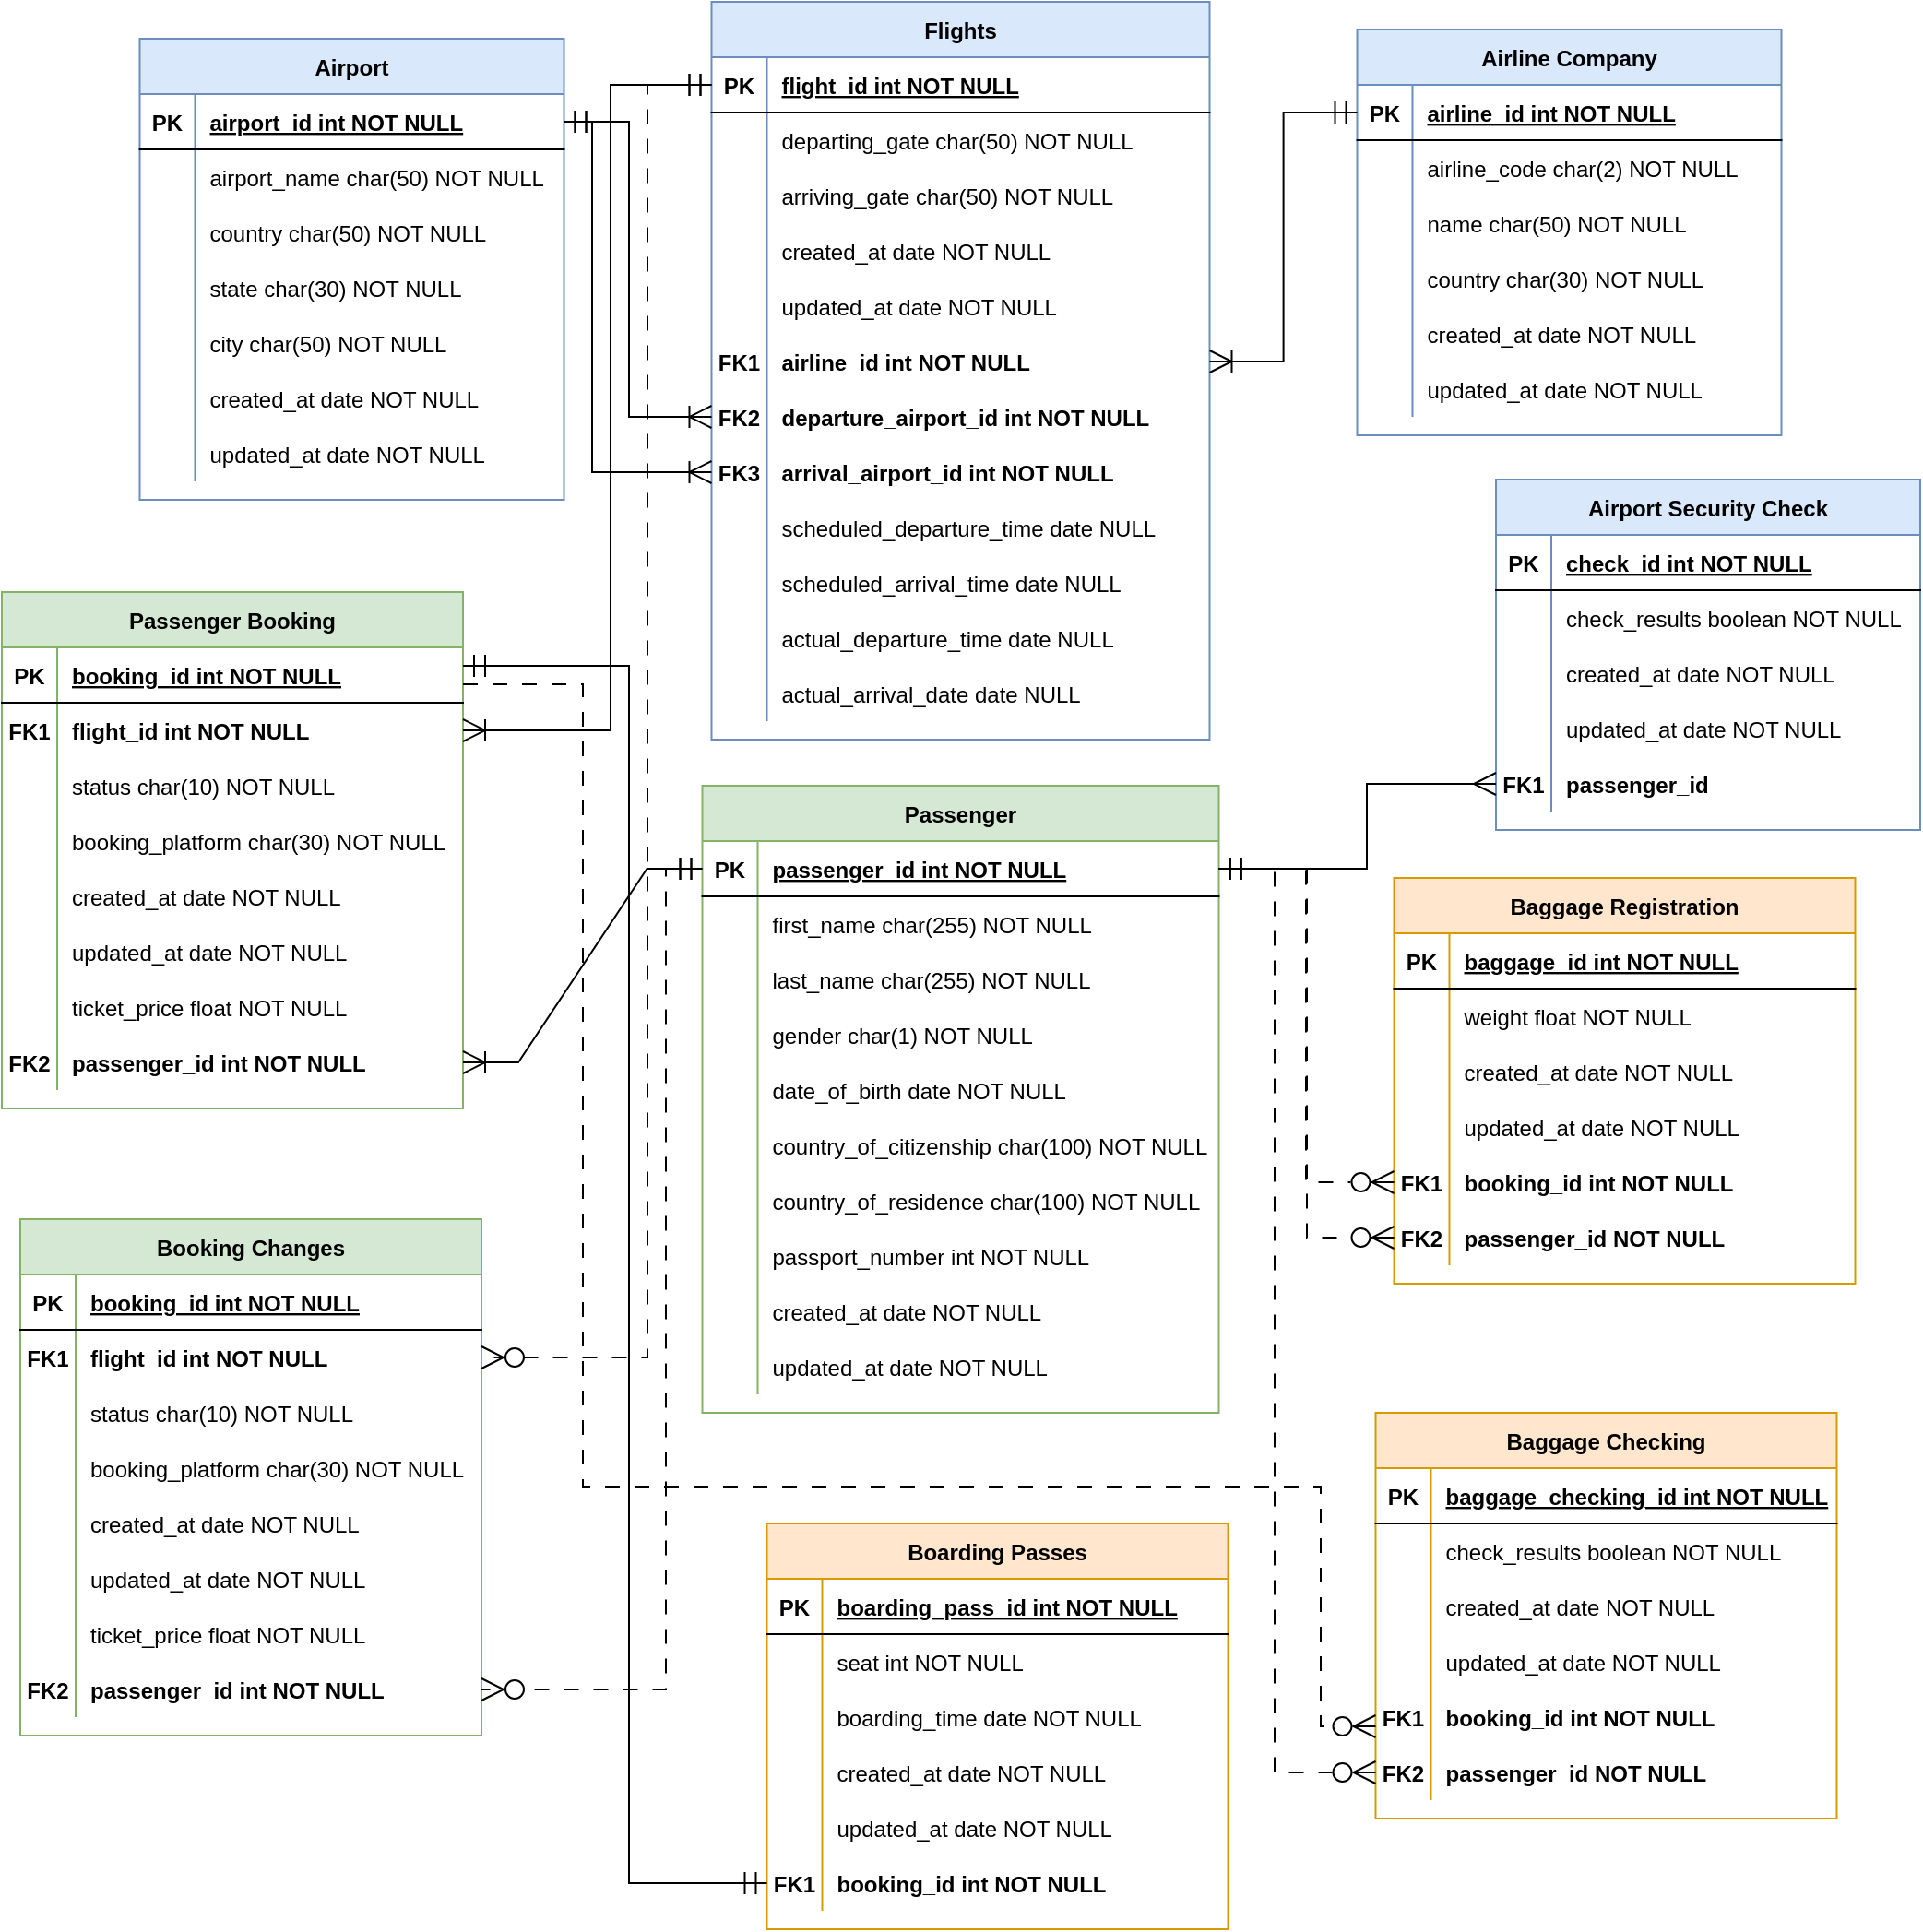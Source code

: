 <mxfile version="24.2.1" type="github">
  <diagram name="Page-1" id="2ca16b54-16f6-2749-3443-fa8db7711227">
    <mxGraphModel dx="1050" dy="653" grid="1" gridSize="10" guides="1" tooltips="1" connect="1" arrows="1" fold="1" page="1" pageScale="1.5" pageWidth="1100" pageHeight="850" background="none" math="0" shadow="0">
      <root>
        <mxCell id="0" />
        <mxCell id="1" parent="0" />
        <mxCell id="dIQh5cxcYu6PImuJjPMK-46" value="Airport" style="shape=table;startSize=30;container=1;collapsible=1;childLayout=tableLayout;fixedRows=1;rowLines=0;fontStyle=1;align=center;resizeLast=1;fillColor=#dae8fc;strokeColor=#6c8ebf;" parent="1" vertex="1">
          <mxGeometry x="384.75" y="80" width="230" height="250" as="geometry">
            <mxRectangle x="20" y="20" width="100" height="30" as="alternateBounds" />
          </mxGeometry>
        </mxCell>
        <mxCell id="dIQh5cxcYu6PImuJjPMK-47" value="" style="shape=partialRectangle;collapsible=0;dropTarget=0;pointerEvents=0;fillColor=none;points=[[0,0.5],[1,0.5]];portConstraint=eastwest;top=0;left=0;right=0;bottom=1;" parent="dIQh5cxcYu6PImuJjPMK-46" vertex="1">
          <mxGeometry y="30" width="230" height="30" as="geometry" />
        </mxCell>
        <mxCell id="dIQh5cxcYu6PImuJjPMK-48" value="PK" style="shape=partialRectangle;overflow=hidden;connectable=0;fillColor=none;top=0;left=0;bottom=0;right=0;fontStyle=1;" parent="dIQh5cxcYu6PImuJjPMK-47" vertex="1">
          <mxGeometry width="30" height="30" as="geometry">
            <mxRectangle width="30" height="30" as="alternateBounds" />
          </mxGeometry>
        </mxCell>
        <mxCell id="dIQh5cxcYu6PImuJjPMK-49" value="airport_id int NOT NULL " style="shape=partialRectangle;overflow=hidden;connectable=0;fillColor=none;top=0;left=0;bottom=0;right=0;align=left;spacingLeft=6;fontStyle=5;" parent="dIQh5cxcYu6PImuJjPMK-47" vertex="1">
          <mxGeometry x="30" width="200" height="30" as="geometry">
            <mxRectangle width="200" height="30" as="alternateBounds" />
          </mxGeometry>
        </mxCell>
        <mxCell id="dIQh5cxcYu6PImuJjPMK-50" value="" style="shape=partialRectangle;collapsible=0;dropTarget=0;pointerEvents=0;fillColor=none;points=[[0,0.5],[1,0.5]];portConstraint=eastwest;top=0;left=0;right=0;bottom=0;" parent="dIQh5cxcYu6PImuJjPMK-46" vertex="1">
          <mxGeometry y="60" width="230" height="30" as="geometry" />
        </mxCell>
        <mxCell id="dIQh5cxcYu6PImuJjPMK-51" value="" style="shape=partialRectangle;overflow=hidden;connectable=0;fillColor=none;top=0;left=0;bottom=0;right=0;" parent="dIQh5cxcYu6PImuJjPMK-50" vertex="1">
          <mxGeometry width="30" height="30" as="geometry">
            <mxRectangle width="30" height="30" as="alternateBounds" />
          </mxGeometry>
        </mxCell>
        <mxCell id="dIQh5cxcYu6PImuJjPMK-52" value="airport_name char(50) NOT NULL" style="shape=partialRectangle;overflow=hidden;connectable=0;fillColor=none;top=0;left=0;bottom=0;right=0;align=left;spacingLeft=6;" parent="dIQh5cxcYu6PImuJjPMK-50" vertex="1">
          <mxGeometry x="30" width="200" height="30" as="geometry">
            <mxRectangle width="200" height="30" as="alternateBounds" />
          </mxGeometry>
        </mxCell>
        <mxCell id="dIQh5cxcYu6PImuJjPMK-53" style="shape=partialRectangle;collapsible=0;dropTarget=0;pointerEvents=0;fillColor=none;points=[[0,0.5],[1,0.5]];portConstraint=eastwest;top=0;left=0;right=0;bottom=0;" parent="dIQh5cxcYu6PImuJjPMK-46" vertex="1">
          <mxGeometry y="90" width="230" height="30" as="geometry" />
        </mxCell>
        <mxCell id="dIQh5cxcYu6PImuJjPMK-54" style="shape=partialRectangle;overflow=hidden;connectable=0;fillColor=none;top=0;left=0;bottom=0;right=0;" parent="dIQh5cxcYu6PImuJjPMK-53" vertex="1">
          <mxGeometry width="30" height="30" as="geometry">
            <mxRectangle width="30" height="30" as="alternateBounds" />
          </mxGeometry>
        </mxCell>
        <mxCell id="dIQh5cxcYu6PImuJjPMK-55" value="country char(50) NOT NULL" style="shape=partialRectangle;overflow=hidden;connectable=0;fillColor=none;top=0;left=0;bottom=0;right=0;align=left;spacingLeft=6;" parent="dIQh5cxcYu6PImuJjPMK-53" vertex="1">
          <mxGeometry x="30" width="200" height="30" as="geometry">
            <mxRectangle width="200" height="30" as="alternateBounds" />
          </mxGeometry>
        </mxCell>
        <mxCell id="dIQh5cxcYu6PImuJjPMK-65" style="shape=partialRectangle;collapsible=0;dropTarget=0;pointerEvents=0;fillColor=none;points=[[0,0.5],[1,0.5]];portConstraint=eastwest;top=0;left=0;right=0;bottom=0;" parent="dIQh5cxcYu6PImuJjPMK-46" vertex="1">
          <mxGeometry y="120" width="230" height="30" as="geometry" />
        </mxCell>
        <mxCell id="dIQh5cxcYu6PImuJjPMK-66" style="shape=partialRectangle;overflow=hidden;connectable=0;fillColor=none;top=0;left=0;bottom=0;right=0;" parent="dIQh5cxcYu6PImuJjPMK-65" vertex="1">
          <mxGeometry width="30" height="30" as="geometry">
            <mxRectangle width="30" height="30" as="alternateBounds" />
          </mxGeometry>
        </mxCell>
        <mxCell id="dIQh5cxcYu6PImuJjPMK-67" value="state char(30) NOT NULL" style="shape=partialRectangle;overflow=hidden;connectable=0;fillColor=none;top=0;left=0;bottom=0;right=0;align=left;spacingLeft=6;" parent="dIQh5cxcYu6PImuJjPMK-65" vertex="1">
          <mxGeometry x="30" width="200" height="30" as="geometry">
            <mxRectangle width="200" height="30" as="alternateBounds" />
          </mxGeometry>
        </mxCell>
        <mxCell id="dIQh5cxcYu6PImuJjPMK-68" style="shape=partialRectangle;collapsible=0;dropTarget=0;pointerEvents=0;fillColor=none;points=[[0,0.5],[1,0.5]];portConstraint=eastwest;top=0;left=0;right=0;bottom=0;" parent="dIQh5cxcYu6PImuJjPMK-46" vertex="1">
          <mxGeometry y="150" width="230" height="30" as="geometry" />
        </mxCell>
        <mxCell id="dIQh5cxcYu6PImuJjPMK-69" style="shape=partialRectangle;overflow=hidden;connectable=0;fillColor=none;top=0;left=0;bottom=0;right=0;" parent="dIQh5cxcYu6PImuJjPMK-68" vertex="1">
          <mxGeometry width="30" height="30" as="geometry">
            <mxRectangle width="30" height="30" as="alternateBounds" />
          </mxGeometry>
        </mxCell>
        <mxCell id="dIQh5cxcYu6PImuJjPMK-70" value="city char(50) NOT NULL" style="shape=partialRectangle;overflow=hidden;connectable=0;fillColor=none;top=0;left=0;bottom=0;right=0;align=left;spacingLeft=6;" parent="dIQh5cxcYu6PImuJjPMK-68" vertex="1">
          <mxGeometry x="30" width="200" height="30" as="geometry">
            <mxRectangle width="200" height="30" as="alternateBounds" />
          </mxGeometry>
        </mxCell>
        <mxCell id="dIQh5cxcYu6PImuJjPMK-71" style="shape=partialRectangle;collapsible=0;dropTarget=0;pointerEvents=0;fillColor=none;points=[[0,0.5],[1,0.5]];portConstraint=eastwest;top=0;left=0;right=0;bottom=0;" parent="dIQh5cxcYu6PImuJjPMK-46" vertex="1">
          <mxGeometry y="180" width="230" height="30" as="geometry" />
        </mxCell>
        <mxCell id="dIQh5cxcYu6PImuJjPMK-72" style="shape=partialRectangle;overflow=hidden;connectable=0;fillColor=none;top=0;left=0;bottom=0;right=0;" parent="dIQh5cxcYu6PImuJjPMK-71" vertex="1">
          <mxGeometry width="30" height="30" as="geometry">
            <mxRectangle width="30" height="30" as="alternateBounds" />
          </mxGeometry>
        </mxCell>
        <mxCell id="dIQh5cxcYu6PImuJjPMK-73" value="created_at date NOT NULL" style="shape=partialRectangle;overflow=hidden;connectable=0;fillColor=none;top=0;left=0;bottom=0;right=0;align=left;spacingLeft=6;" parent="dIQh5cxcYu6PImuJjPMK-71" vertex="1">
          <mxGeometry x="30" width="200" height="30" as="geometry">
            <mxRectangle width="200" height="30" as="alternateBounds" />
          </mxGeometry>
        </mxCell>
        <mxCell id="dIQh5cxcYu6PImuJjPMK-74" style="shape=partialRectangle;collapsible=0;dropTarget=0;pointerEvents=0;fillColor=none;points=[[0,0.5],[1,0.5]];portConstraint=eastwest;top=0;left=0;right=0;bottom=0;" parent="dIQh5cxcYu6PImuJjPMK-46" vertex="1">
          <mxGeometry y="210" width="230" height="30" as="geometry" />
        </mxCell>
        <mxCell id="dIQh5cxcYu6PImuJjPMK-75" style="shape=partialRectangle;overflow=hidden;connectable=0;fillColor=none;top=0;left=0;bottom=0;right=0;" parent="dIQh5cxcYu6PImuJjPMK-74" vertex="1">
          <mxGeometry width="30" height="30" as="geometry">
            <mxRectangle width="30" height="30" as="alternateBounds" />
          </mxGeometry>
        </mxCell>
        <mxCell id="dIQh5cxcYu6PImuJjPMK-76" value="updated_at date NOT NULL" style="shape=partialRectangle;overflow=hidden;connectable=0;fillColor=none;top=0;left=0;bottom=0;right=0;align=left;spacingLeft=6;" parent="dIQh5cxcYu6PImuJjPMK-74" vertex="1">
          <mxGeometry x="30" width="200" height="30" as="geometry">
            <mxRectangle width="200" height="30" as="alternateBounds" />
          </mxGeometry>
        </mxCell>
        <mxCell id="dIQh5cxcYu6PImuJjPMK-91" value="Flights" style="shape=table;startSize=30;container=1;collapsible=1;childLayout=tableLayout;fixedRows=1;rowLines=0;fontStyle=1;align=center;resizeLast=1;fillColor=#dae8fc;strokeColor=#6c8ebf;" parent="1" vertex="1">
          <mxGeometry x="694.75" y="60" width="270" height="400" as="geometry">
            <mxRectangle x="20" y="20" width="100" height="30" as="alternateBounds" />
          </mxGeometry>
        </mxCell>
        <mxCell id="dIQh5cxcYu6PImuJjPMK-92" value="" style="shape=partialRectangle;collapsible=0;dropTarget=0;pointerEvents=0;fillColor=none;points=[[0,0.5],[1,0.5]];portConstraint=eastwest;top=0;left=0;right=0;bottom=1;" parent="dIQh5cxcYu6PImuJjPMK-91" vertex="1">
          <mxGeometry y="30" width="270" height="30" as="geometry" />
        </mxCell>
        <mxCell id="dIQh5cxcYu6PImuJjPMK-93" value="PK" style="shape=partialRectangle;overflow=hidden;connectable=0;fillColor=none;top=0;left=0;bottom=0;right=0;fontStyle=1;" parent="dIQh5cxcYu6PImuJjPMK-92" vertex="1">
          <mxGeometry width="30" height="30" as="geometry">
            <mxRectangle width="30" height="30" as="alternateBounds" />
          </mxGeometry>
        </mxCell>
        <mxCell id="dIQh5cxcYu6PImuJjPMK-94" value="flight_id int NOT NULL " style="shape=partialRectangle;overflow=hidden;connectable=0;fillColor=none;top=0;left=0;bottom=0;right=0;align=left;spacingLeft=6;fontStyle=5;" parent="dIQh5cxcYu6PImuJjPMK-92" vertex="1">
          <mxGeometry x="30" width="240" height="30" as="geometry">
            <mxRectangle width="240" height="30" as="alternateBounds" />
          </mxGeometry>
        </mxCell>
        <mxCell id="dIQh5cxcYu6PImuJjPMK-95" value="" style="shape=partialRectangle;collapsible=0;dropTarget=0;pointerEvents=0;fillColor=none;points=[[0,0.5],[1,0.5]];portConstraint=eastwest;top=0;left=0;right=0;bottom=0;" parent="dIQh5cxcYu6PImuJjPMK-91" vertex="1">
          <mxGeometry y="60" width="270" height="30" as="geometry" />
        </mxCell>
        <mxCell id="dIQh5cxcYu6PImuJjPMK-96" value="" style="shape=partialRectangle;overflow=hidden;connectable=0;fillColor=none;top=0;left=0;bottom=0;right=0;" parent="dIQh5cxcYu6PImuJjPMK-95" vertex="1">
          <mxGeometry width="30" height="30" as="geometry">
            <mxRectangle width="30" height="30" as="alternateBounds" />
          </mxGeometry>
        </mxCell>
        <mxCell id="dIQh5cxcYu6PImuJjPMK-97" value="departing_gate char(50) NOT NULL" style="shape=partialRectangle;overflow=hidden;connectable=0;fillColor=none;top=0;left=0;bottom=0;right=0;align=left;spacingLeft=6;" parent="dIQh5cxcYu6PImuJjPMK-95" vertex="1">
          <mxGeometry x="30" width="240" height="30" as="geometry">
            <mxRectangle width="240" height="30" as="alternateBounds" />
          </mxGeometry>
        </mxCell>
        <mxCell id="dIQh5cxcYu6PImuJjPMK-98" style="shape=partialRectangle;collapsible=0;dropTarget=0;pointerEvents=0;fillColor=none;points=[[0,0.5],[1,0.5]];portConstraint=eastwest;top=0;left=0;right=0;bottom=0;" parent="dIQh5cxcYu6PImuJjPMK-91" vertex="1">
          <mxGeometry y="90" width="270" height="30" as="geometry" />
        </mxCell>
        <mxCell id="dIQh5cxcYu6PImuJjPMK-99" style="shape=partialRectangle;overflow=hidden;connectable=0;fillColor=none;top=0;left=0;bottom=0;right=0;" parent="dIQh5cxcYu6PImuJjPMK-98" vertex="1">
          <mxGeometry width="30" height="30" as="geometry">
            <mxRectangle width="30" height="30" as="alternateBounds" />
          </mxGeometry>
        </mxCell>
        <mxCell id="dIQh5cxcYu6PImuJjPMK-100" value="arriving_gate char(50) NOT NULL" style="shape=partialRectangle;overflow=hidden;connectable=0;fillColor=none;top=0;left=0;bottom=0;right=0;align=left;spacingLeft=6;" parent="dIQh5cxcYu6PImuJjPMK-98" vertex="1">
          <mxGeometry x="30" width="240" height="30" as="geometry">
            <mxRectangle width="240" height="30" as="alternateBounds" />
          </mxGeometry>
        </mxCell>
        <mxCell id="dIQh5cxcYu6PImuJjPMK-101" style="shape=partialRectangle;collapsible=0;dropTarget=0;pointerEvents=0;fillColor=none;points=[[0,0.5],[1,0.5]];portConstraint=eastwest;top=0;left=0;right=0;bottom=0;" parent="dIQh5cxcYu6PImuJjPMK-91" vertex="1">
          <mxGeometry y="120" width="270" height="30" as="geometry" />
        </mxCell>
        <mxCell id="dIQh5cxcYu6PImuJjPMK-102" style="shape=partialRectangle;overflow=hidden;connectable=0;fillColor=none;top=0;left=0;bottom=0;right=0;" parent="dIQh5cxcYu6PImuJjPMK-101" vertex="1">
          <mxGeometry width="30" height="30" as="geometry">
            <mxRectangle width="30" height="30" as="alternateBounds" />
          </mxGeometry>
        </mxCell>
        <mxCell id="dIQh5cxcYu6PImuJjPMK-103" value="created_at date NOT NULL" style="shape=partialRectangle;overflow=hidden;connectable=0;fillColor=none;top=0;left=0;bottom=0;right=0;align=left;spacingLeft=6;" parent="dIQh5cxcYu6PImuJjPMK-101" vertex="1">
          <mxGeometry x="30" width="240" height="30" as="geometry">
            <mxRectangle width="240" height="30" as="alternateBounds" />
          </mxGeometry>
        </mxCell>
        <mxCell id="dIQh5cxcYu6PImuJjPMK-104" style="shape=partialRectangle;collapsible=0;dropTarget=0;pointerEvents=0;fillColor=none;points=[[0,0.5],[1,0.5]];portConstraint=eastwest;top=0;left=0;right=0;bottom=0;" parent="dIQh5cxcYu6PImuJjPMK-91" vertex="1">
          <mxGeometry y="150" width="270" height="30" as="geometry" />
        </mxCell>
        <mxCell id="dIQh5cxcYu6PImuJjPMK-105" style="shape=partialRectangle;overflow=hidden;connectable=0;fillColor=none;top=0;left=0;bottom=0;right=0;" parent="dIQh5cxcYu6PImuJjPMK-104" vertex="1">
          <mxGeometry width="30" height="30" as="geometry">
            <mxRectangle width="30" height="30" as="alternateBounds" />
          </mxGeometry>
        </mxCell>
        <mxCell id="dIQh5cxcYu6PImuJjPMK-106" value="updated_at date NOT NULL" style="shape=partialRectangle;overflow=hidden;connectable=0;fillColor=none;top=0;left=0;bottom=0;right=0;align=left;spacingLeft=6;" parent="dIQh5cxcYu6PImuJjPMK-104" vertex="1">
          <mxGeometry x="30" width="240" height="30" as="geometry">
            <mxRectangle width="240" height="30" as="alternateBounds" />
          </mxGeometry>
        </mxCell>
        <mxCell id="dIQh5cxcYu6PImuJjPMK-107" style="shape=partialRectangle;collapsible=0;dropTarget=0;pointerEvents=0;fillColor=none;points=[[0,0.5],[1,0.5]];portConstraint=eastwest;top=0;left=0;right=0;bottom=0;" parent="dIQh5cxcYu6PImuJjPMK-91" vertex="1">
          <mxGeometry y="180" width="270" height="30" as="geometry" />
        </mxCell>
        <mxCell id="dIQh5cxcYu6PImuJjPMK-108" value="FK1" style="shape=partialRectangle;overflow=hidden;connectable=0;fillColor=none;top=0;left=0;bottom=0;right=0;fontStyle=1" parent="dIQh5cxcYu6PImuJjPMK-107" vertex="1">
          <mxGeometry width="30" height="30" as="geometry">
            <mxRectangle width="30" height="30" as="alternateBounds" />
          </mxGeometry>
        </mxCell>
        <mxCell id="dIQh5cxcYu6PImuJjPMK-109" value="airline_id int NOT NULL" style="shape=partialRectangle;overflow=hidden;connectable=0;fillColor=none;top=0;left=0;bottom=0;right=0;align=left;spacingLeft=6;fontStyle=1" parent="dIQh5cxcYu6PImuJjPMK-107" vertex="1">
          <mxGeometry x="30" width="240" height="30" as="geometry">
            <mxRectangle width="240" height="30" as="alternateBounds" />
          </mxGeometry>
        </mxCell>
        <mxCell id="dIQh5cxcYu6PImuJjPMK-110" style="shape=partialRectangle;collapsible=0;dropTarget=0;pointerEvents=0;fillColor=none;points=[[0,0.5],[1,0.5]];portConstraint=eastwest;top=0;left=0;right=0;bottom=0;" parent="dIQh5cxcYu6PImuJjPMK-91" vertex="1">
          <mxGeometry y="210" width="270" height="30" as="geometry" />
        </mxCell>
        <mxCell id="dIQh5cxcYu6PImuJjPMK-111" value="FK2" style="shape=partialRectangle;overflow=hidden;connectable=0;fillColor=none;top=0;left=0;bottom=0;right=0;fontStyle=1" parent="dIQh5cxcYu6PImuJjPMK-110" vertex="1">
          <mxGeometry width="30" height="30" as="geometry">
            <mxRectangle width="30" height="30" as="alternateBounds" />
          </mxGeometry>
        </mxCell>
        <mxCell id="dIQh5cxcYu6PImuJjPMK-112" value="departure_airport_id int NOT NULL" style="shape=partialRectangle;overflow=hidden;connectable=0;fillColor=none;top=0;left=0;bottom=0;right=0;align=left;spacingLeft=6;fontStyle=1" parent="dIQh5cxcYu6PImuJjPMK-110" vertex="1">
          <mxGeometry x="30" width="240" height="30" as="geometry">
            <mxRectangle width="240" height="30" as="alternateBounds" />
          </mxGeometry>
        </mxCell>
        <mxCell id="dIQh5cxcYu6PImuJjPMK-113" style="shape=partialRectangle;collapsible=0;dropTarget=0;pointerEvents=0;fillColor=none;points=[[0,0.5],[1,0.5]];portConstraint=eastwest;top=0;left=0;right=0;bottom=0;" parent="dIQh5cxcYu6PImuJjPMK-91" vertex="1">
          <mxGeometry y="240" width="270" height="30" as="geometry" />
        </mxCell>
        <mxCell id="dIQh5cxcYu6PImuJjPMK-114" value="FK3" style="shape=partialRectangle;overflow=hidden;connectable=0;fillColor=none;top=0;left=0;bottom=0;right=0;fontStyle=1" parent="dIQh5cxcYu6PImuJjPMK-113" vertex="1">
          <mxGeometry width="30" height="30" as="geometry">
            <mxRectangle width="30" height="30" as="alternateBounds" />
          </mxGeometry>
        </mxCell>
        <mxCell id="dIQh5cxcYu6PImuJjPMK-115" value="arrival_airport_id int NOT NULL" style="shape=partialRectangle;overflow=hidden;connectable=0;fillColor=none;top=0;left=0;bottom=0;right=0;align=left;spacingLeft=6;fontStyle=1" parent="dIQh5cxcYu6PImuJjPMK-113" vertex="1">
          <mxGeometry x="30" width="240" height="30" as="geometry">
            <mxRectangle width="240" height="30" as="alternateBounds" />
          </mxGeometry>
        </mxCell>
        <mxCell id="dIQh5cxcYu6PImuJjPMK-116" style="shape=partialRectangle;collapsible=0;dropTarget=0;pointerEvents=0;fillColor=none;points=[[0,0.5],[1,0.5]];portConstraint=eastwest;top=0;left=0;right=0;bottom=0;" parent="dIQh5cxcYu6PImuJjPMK-91" vertex="1">
          <mxGeometry y="270" width="270" height="30" as="geometry" />
        </mxCell>
        <mxCell id="dIQh5cxcYu6PImuJjPMK-117" style="shape=partialRectangle;overflow=hidden;connectable=0;fillColor=none;top=0;left=0;bottom=0;right=0;" parent="dIQh5cxcYu6PImuJjPMK-116" vertex="1">
          <mxGeometry width="30" height="30" as="geometry">
            <mxRectangle width="30" height="30" as="alternateBounds" />
          </mxGeometry>
        </mxCell>
        <mxCell id="dIQh5cxcYu6PImuJjPMK-118" value="scheduled_departure_time date NULL" style="shape=partialRectangle;overflow=hidden;connectable=0;fillColor=none;top=0;left=0;bottom=0;right=0;align=left;spacingLeft=6;" parent="dIQh5cxcYu6PImuJjPMK-116" vertex="1">
          <mxGeometry x="30" width="240" height="30" as="geometry">
            <mxRectangle width="240" height="30" as="alternateBounds" />
          </mxGeometry>
        </mxCell>
        <mxCell id="dIQh5cxcYu6PImuJjPMK-119" style="shape=partialRectangle;collapsible=0;dropTarget=0;pointerEvents=0;fillColor=none;points=[[0,0.5],[1,0.5]];portConstraint=eastwest;top=0;left=0;right=0;bottom=0;" parent="dIQh5cxcYu6PImuJjPMK-91" vertex="1">
          <mxGeometry y="300" width="270" height="30" as="geometry" />
        </mxCell>
        <mxCell id="dIQh5cxcYu6PImuJjPMK-120" style="shape=partialRectangle;overflow=hidden;connectable=0;fillColor=none;top=0;left=0;bottom=0;right=0;" parent="dIQh5cxcYu6PImuJjPMK-119" vertex="1">
          <mxGeometry width="30" height="30" as="geometry">
            <mxRectangle width="30" height="30" as="alternateBounds" />
          </mxGeometry>
        </mxCell>
        <mxCell id="dIQh5cxcYu6PImuJjPMK-121" value="scheduled_arrival_time date NULL" style="shape=partialRectangle;overflow=hidden;connectable=0;fillColor=none;top=0;left=0;bottom=0;right=0;align=left;spacingLeft=6;" parent="dIQh5cxcYu6PImuJjPMK-119" vertex="1">
          <mxGeometry x="30" width="240" height="30" as="geometry">
            <mxRectangle width="240" height="30" as="alternateBounds" />
          </mxGeometry>
        </mxCell>
        <mxCell id="dIQh5cxcYu6PImuJjPMK-125" style="shape=partialRectangle;collapsible=0;dropTarget=0;pointerEvents=0;fillColor=none;points=[[0,0.5],[1,0.5]];portConstraint=eastwest;top=0;left=0;right=0;bottom=0;" parent="dIQh5cxcYu6PImuJjPMK-91" vertex="1">
          <mxGeometry y="330" width="270" height="30" as="geometry" />
        </mxCell>
        <mxCell id="dIQh5cxcYu6PImuJjPMK-126" style="shape=partialRectangle;overflow=hidden;connectable=0;fillColor=none;top=0;left=0;bottom=0;right=0;" parent="dIQh5cxcYu6PImuJjPMK-125" vertex="1">
          <mxGeometry width="30" height="30" as="geometry">
            <mxRectangle width="30" height="30" as="alternateBounds" />
          </mxGeometry>
        </mxCell>
        <mxCell id="dIQh5cxcYu6PImuJjPMK-127" value="actual_departure_time date NULL" style="shape=partialRectangle;overflow=hidden;connectable=0;fillColor=none;top=0;left=0;bottom=0;right=0;align=left;spacingLeft=6;" parent="dIQh5cxcYu6PImuJjPMK-125" vertex="1">
          <mxGeometry x="30" width="240" height="30" as="geometry">
            <mxRectangle width="240" height="30" as="alternateBounds" />
          </mxGeometry>
        </mxCell>
        <mxCell id="dIQh5cxcYu6PImuJjPMK-128" style="shape=partialRectangle;collapsible=0;dropTarget=0;pointerEvents=0;fillColor=none;points=[[0,0.5],[1,0.5]];portConstraint=eastwest;top=0;left=0;right=0;bottom=0;" parent="dIQh5cxcYu6PImuJjPMK-91" vertex="1">
          <mxGeometry y="360" width="270" height="30" as="geometry" />
        </mxCell>
        <mxCell id="dIQh5cxcYu6PImuJjPMK-129" style="shape=partialRectangle;overflow=hidden;connectable=0;fillColor=none;top=0;left=0;bottom=0;right=0;" parent="dIQh5cxcYu6PImuJjPMK-128" vertex="1">
          <mxGeometry width="30" height="30" as="geometry">
            <mxRectangle width="30" height="30" as="alternateBounds" />
          </mxGeometry>
        </mxCell>
        <mxCell id="dIQh5cxcYu6PImuJjPMK-130" value="actual_arrival_date date NULL" style="shape=partialRectangle;overflow=hidden;connectable=0;fillColor=none;top=0;left=0;bottom=0;right=0;align=left;spacingLeft=6;" parent="dIQh5cxcYu6PImuJjPMK-128" vertex="1">
          <mxGeometry x="30" width="240" height="30" as="geometry">
            <mxRectangle width="240" height="30" as="alternateBounds" />
          </mxGeometry>
        </mxCell>
        <mxCell id="dIQh5cxcYu6PImuJjPMK-139" value="Airline Company" style="shape=table;startSize=30;container=1;collapsible=1;childLayout=tableLayout;fixedRows=1;rowLines=0;fontStyle=1;align=center;resizeLast=1;fillColor=#dae8fc;strokeColor=#6c8ebf;" parent="1" vertex="1">
          <mxGeometry x="1044.75" y="75" width="230" height="220" as="geometry">
            <mxRectangle x="20" y="20" width="100" height="30" as="alternateBounds" />
          </mxGeometry>
        </mxCell>
        <mxCell id="dIQh5cxcYu6PImuJjPMK-140" value="" style="shape=partialRectangle;collapsible=0;dropTarget=0;pointerEvents=0;fillColor=none;points=[[0,0.5],[1,0.5]];portConstraint=eastwest;top=0;left=0;right=0;bottom=1;" parent="dIQh5cxcYu6PImuJjPMK-139" vertex="1">
          <mxGeometry y="30" width="230" height="30" as="geometry" />
        </mxCell>
        <mxCell id="dIQh5cxcYu6PImuJjPMK-141" value="PK" style="shape=partialRectangle;overflow=hidden;connectable=0;fillColor=none;top=0;left=0;bottom=0;right=0;fontStyle=1;" parent="dIQh5cxcYu6PImuJjPMK-140" vertex="1">
          <mxGeometry width="30" height="30" as="geometry">
            <mxRectangle width="30" height="30" as="alternateBounds" />
          </mxGeometry>
        </mxCell>
        <mxCell id="dIQh5cxcYu6PImuJjPMK-142" value="airline_id int NOT NULL " style="shape=partialRectangle;overflow=hidden;connectable=0;fillColor=none;top=0;left=0;bottom=0;right=0;align=left;spacingLeft=6;fontStyle=5;" parent="dIQh5cxcYu6PImuJjPMK-140" vertex="1">
          <mxGeometry x="30" width="200" height="30" as="geometry">
            <mxRectangle width="200" height="30" as="alternateBounds" />
          </mxGeometry>
        </mxCell>
        <mxCell id="dIQh5cxcYu6PImuJjPMK-143" value="" style="shape=partialRectangle;collapsible=0;dropTarget=0;pointerEvents=0;fillColor=none;points=[[0,0.5],[1,0.5]];portConstraint=eastwest;top=0;left=0;right=0;bottom=0;" parent="dIQh5cxcYu6PImuJjPMK-139" vertex="1">
          <mxGeometry y="60" width="230" height="30" as="geometry" />
        </mxCell>
        <mxCell id="dIQh5cxcYu6PImuJjPMK-144" value="" style="shape=partialRectangle;overflow=hidden;connectable=0;fillColor=none;top=0;left=0;bottom=0;right=0;" parent="dIQh5cxcYu6PImuJjPMK-143" vertex="1">
          <mxGeometry width="30" height="30" as="geometry">
            <mxRectangle width="30" height="30" as="alternateBounds" />
          </mxGeometry>
        </mxCell>
        <mxCell id="dIQh5cxcYu6PImuJjPMK-145" value="airline_code char(2) NOT NULL" style="shape=partialRectangle;overflow=hidden;connectable=0;fillColor=none;top=0;left=0;bottom=0;right=0;align=left;spacingLeft=6;" parent="dIQh5cxcYu6PImuJjPMK-143" vertex="1">
          <mxGeometry x="30" width="200" height="30" as="geometry">
            <mxRectangle width="200" height="30" as="alternateBounds" />
          </mxGeometry>
        </mxCell>
        <mxCell id="dIQh5cxcYu6PImuJjPMK-146" style="shape=partialRectangle;collapsible=0;dropTarget=0;pointerEvents=0;fillColor=none;points=[[0,0.5],[1,0.5]];portConstraint=eastwest;top=0;left=0;right=0;bottom=0;" parent="dIQh5cxcYu6PImuJjPMK-139" vertex="1">
          <mxGeometry y="90" width="230" height="30" as="geometry" />
        </mxCell>
        <mxCell id="dIQh5cxcYu6PImuJjPMK-147" style="shape=partialRectangle;overflow=hidden;connectable=0;fillColor=none;top=0;left=0;bottom=0;right=0;" parent="dIQh5cxcYu6PImuJjPMK-146" vertex="1">
          <mxGeometry width="30" height="30" as="geometry">
            <mxRectangle width="30" height="30" as="alternateBounds" />
          </mxGeometry>
        </mxCell>
        <mxCell id="dIQh5cxcYu6PImuJjPMK-148" value="name char(50) NOT NULL" style="shape=partialRectangle;overflow=hidden;connectable=0;fillColor=none;top=0;left=0;bottom=0;right=0;align=left;spacingLeft=6;" parent="dIQh5cxcYu6PImuJjPMK-146" vertex="1">
          <mxGeometry x="30" width="200" height="30" as="geometry">
            <mxRectangle width="200" height="30" as="alternateBounds" />
          </mxGeometry>
        </mxCell>
        <mxCell id="dIQh5cxcYu6PImuJjPMK-149" style="shape=partialRectangle;collapsible=0;dropTarget=0;pointerEvents=0;fillColor=none;points=[[0,0.5],[1,0.5]];portConstraint=eastwest;top=0;left=0;right=0;bottom=0;" parent="dIQh5cxcYu6PImuJjPMK-139" vertex="1">
          <mxGeometry y="120" width="230" height="30" as="geometry" />
        </mxCell>
        <mxCell id="dIQh5cxcYu6PImuJjPMK-150" style="shape=partialRectangle;overflow=hidden;connectable=0;fillColor=none;top=0;left=0;bottom=0;right=0;" parent="dIQh5cxcYu6PImuJjPMK-149" vertex="1">
          <mxGeometry width="30" height="30" as="geometry">
            <mxRectangle width="30" height="30" as="alternateBounds" />
          </mxGeometry>
        </mxCell>
        <mxCell id="dIQh5cxcYu6PImuJjPMK-151" value="country char(30) NOT NULL" style="shape=partialRectangle;overflow=hidden;connectable=0;fillColor=none;top=0;left=0;bottom=0;right=0;align=left;spacingLeft=6;" parent="dIQh5cxcYu6PImuJjPMK-149" vertex="1">
          <mxGeometry x="30" width="200" height="30" as="geometry">
            <mxRectangle width="200" height="30" as="alternateBounds" />
          </mxGeometry>
        </mxCell>
        <mxCell id="dIQh5cxcYu6PImuJjPMK-152" style="shape=partialRectangle;collapsible=0;dropTarget=0;pointerEvents=0;fillColor=none;points=[[0,0.5],[1,0.5]];portConstraint=eastwest;top=0;left=0;right=0;bottom=0;" parent="dIQh5cxcYu6PImuJjPMK-139" vertex="1">
          <mxGeometry y="150" width="230" height="30" as="geometry" />
        </mxCell>
        <mxCell id="dIQh5cxcYu6PImuJjPMK-153" style="shape=partialRectangle;overflow=hidden;connectable=0;fillColor=none;top=0;left=0;bottom=0;right=0;" parent="dIQh5cxcYu6PImuJjPMK-152" vertex="1">
          <mxGeometry width="30" height="30" as="geometry">
            <mxRectangle width="30" height="30" as="alternateBounds" />
          </mxGeometry>
        </mxCell>
        <mxCell id="dIQh5cxcYu6PImuJjPMK-154" value="created_at date NOT NULL" style="shape=partialRectangle;overflow=hidden;connectable=0;fillColor=none;top=0;left=0;bottom=0;right=0;align=left;spacingLeft=6;" parent="dIQh5cxcYu6PImuJjPMK-152" vertex="1">
          <mxGeometry x="30" width="200" height="30" as="geometry">
            <mxRectangle width="200" height="30" as="alternateBounds" />
          </mxGeometry>
        </mxCell>
        <mxCell id="dIQh5cxcYu6PImuJjPMK-155" style="shape=partialRectangle;collapsible=0;dropTarget=0;pointerEvents=0;fillColor=none;points=[[0,0.5],[1,0.5]];portConstraint=eastwest;top=0;left=0;right=0;bottom=0;" parent="dIQh5cxcYu6PImuJjPMK-139" vertex="1">
          <mxGeometry y="180" width="230" height="30" as="geometry" />
        </mxCell>
        <mxCell id="dIQh5cxcYu6PImuJjPMK-156" style="shape=partialRectangle;overflow=hidden;connectable=0;fillColor=none;top=0;left=0;bottom=0;right=0;" parent="dIQh5cxcYu6PImuJjPMK-155" vertex="1">
          <mxGeometry width="30" height="30" as="geometry">
            <mxRectangle width="30" height="30" as="alternateBounds" />
          </mxGeometry>
        </mxCell>
        <mxCell id="dIQh5cxcYu6PImuJjPMK-157" value="updated_at date NOT NULL" style="shape=partialRectangle;overflow=hidden;connectable=0;fillColor=none;top=0;left=0;bottom=0;right=0;align=left;spacingLeft=6;" parent="dIQh5cxcYu6PImuJjPMK-155" vertex="1">
          <mxGeometry x="30" width="200" height="30" as="geometry">
            <mxRectangle width="200" height="30" as="alternateBounds" />
          </mxGeometry>
        </mxCell>
        <mxCell id="dIQh5cxcYu6PImuJjPMK-162" value="" style="edgeStyle=orthogonalEdgeStyle;fontSize=12;html=1;endArrow=ERoneToMany;startArrow=ERmandOne;rounded=0;entryX=0;entryY=0.5;entryDx=0;entryDy=0;endSize=10;startSize=10;" parent="1" source="dIQh5cxcYu6PImuJjPMK-47" target="dIQh5cxcYu6PImuJjPMK-110" edge="1">
          <mxGeometry width="100" height="100" relative="1" as="geometry">
            <mxPoint x="615" y="125" as="sourcePoint" />
            <mxPoint x="604.75" y="425" as="targetPoint" />
            <Array as="points">
              <mxPoint x="650" y="125" />
              <mxPoint x="650" y="285" />
            </Array>
          </mxGeometry>
        </mxCell>
        <mxCell id="dIQh5cxcYu6PImuJjPMK-163" value="" style="edgeStyle=orthogonalEdgeStyle;fontSize=12;html=1;endArrow=ERoneToMany;startArrow=ERmandOne;rounded=0;entryX=0;entryY=0.5;entryDx=0;entryDy=0;endSize=10;startSize=10;exitX=1;exitY=0.5;exitDx=0;exitDy=0;" parent="1" source="dIQh5cxcYu6PImuJjPMK-47" target="dIQh5cxcYu6PImuJjPMK-113" edge="1">
          <mxGeometry width="100" height="100" relative="1" as="geometry">
            <mxPoint x="614.75" y="135" as="sourcePoint" />
            <mxPoint x="724.75" y="320" as="targetPoint" />
            <Array as="points">
              <mxPoint x="630" y="125" />
              <mxPoint x="630" y="315" />
            </Array>
          </mxGeometry>
        </mxCell>
        <mxCell id="dIQh5cxcYu6PImuJjPMK-175" value="Passenger Booking" style="shape=table;startSize=30;container=1;collapsible=1;childLayout=tableLayout;fixedRows=1;rowLines=0;fontStyle=1;align=center;resizeLast=1;fillColor=#d5e8d4;strokeColor=#82b366;" parent="1" vertex="1">
          <mxGeometry x="310" y="380" width="250" height="280" as="geometry" />
        </mxCell>
        <mxCell id="dIQh5cxcYu6PImuJjPMK-176" value="" style="shape=partialRectangle;collapsible=0;dropTarget=0;pointerEvents=0;fillColor=none;points=[[0,0.5],[1,0.5]];portConstraint=eastwest;top=0;left=0;right=0;bottom=1;" parent="dIQh5cxcYu6PImuJjPMK-175" vertex="1">
          <mxGeometry y="30" width="250" height="30" as="geometry" />
        </mxCell>
        <mxCell id="dIQh5cxcYu6PImuJjPMK-177" value="PK" style="shape=partialRectangle;overflow=hidden;connectable=0;fillColor=none;top=0;left=0;bottom=0;right=0;fontStyle=1;" parent="dIQh5cxcYu6PImuJjPMK-176" vertex="1">
          <mxGeometry width="30" height="30" as="geometry">
            <mxRectangle width="30" height="30" as="alternateBounds" />
          </mxGeometry>
        </mxCell>
        <mxCell id="dIQh5cxcYu6PImuJjPMK-178" value="booking_id int NOT NULL " style="shape=partialRectangle;overflow=hidden;connectable=0;fillColor=none;top=0;left=0;bottom=0;right=0;align=left;spacingLeft=6;fontStyle=5;" parent="dIQh5cxcYu6PImuJjPMK-176" vertex="1">
          <mxGeometry x="30" width="220" height="30" as="geometry">
            <mxRectangle width="220" height="30" as="alternateBounds" />
          </mxGeometry>
        </mxCell>
        <mxCell id="dIQh5cxcYu6PImuJjPMK-179" value="" style="shape=partialRectangle;collapsible=0;dropTarget=0;pointerEvents=0;fillColor=none;points=[[0,0.5],[1,0.5]];portConstraint=eastwest;top=0;left=0;right=0;bottom=0;" parent="dIQh5cxcYu6PImuJjPMK-175" vertex="1">
          <mxGeometry y="60" width="250" height="30" as="geometry" />
        </mxCell>
        <mxCell id="dIQh5cxcYu6PImuJjPMK-180" value="FK1" style="shape=partialRectangle;overflow=hidden;connectable=0;fillColor=none;top=0;left=0;bottom=0;right=0;fontStyle=1" parent="dIQh5cxcYu6PImuJjPMK-179" vertex="1">
          <mxGeometry width="30" height="30" as="geometry">
            <mxRectangle width="30" height="30" as="alternateBounds" />
          </mxGeometry>
        </mxCell>
        <mxCell id="dIQh5cxcYu6PImuJjPMK-181" value="flight_id int NOT NULL" style="shape=partialRectangle;overflow=hidden;connectable=0;fillColor=none;top=0;left=0;bottom=0;right=0;align=left;spacingLeft=6;fontStyle=1" parent="dIQh5cxcYu6PImuJjPMK-179" vertex="1">
          <mxGeometry x="30" width="220" height="30" as="geometry">
            <mxRectangle width="220" height="30" as="alternateBounds" />
          </mxGeometry>
        </mxCell>
        <mxCell id="dIQh5cxcYu6PImuJjPMK-182" value="" style="shape=partialRectangle;collapsible=0;dropTarget=0;pointerEvents=0;fillColor=none;points=[[0,0.5],[1,0.5]];portConstraint=eastwest;top=0;left=0;right=0;bottom=0;" parent="dIQh5cxcYu6PImuJjPMK-175" vertex="1">
          <mxGeometry y="90" width="250" height="30" as="geometry" />
        </mxCell>
        <mxCell id="dIQh5cxcYu6PImuJjPMK-183" value="" style="shape=partialRectangle;overflow=hidden;connectable=0;fillColor=none;top=0;left=0;bottom=0;right=0;" parent="dIQh5cxcYu6PImuJjPMK-182" vertex="1">
          <mxGeometry width="30" height="30" as="geometry">
            <mxRectangle width="30" height="30" as="alternateBounds" />
          </mxGeometry>
        </mxCell>
        <mxCell id="dIQh5cxcYu6PImuJjPMK-184" value="status char(10) NOT NULL" style="shape=partialRectangle;overflow=hidden;connectable=0;fillColor=none;top=0;left=0;bottom=0;right=0;align=left;spacingLeft=6;" parent="dIQh5cxcYu6PImuJjPMK-182" vertex="1">
          <mxGeometry x="30" width="220" height="30" as="geometry">
            <mxRectangle width="220" height="30" as="alternateBounds" />
          </mxGeometry>
        </mxCell>
        <mxCell id="dIQh5cxcYu6PImuJjPMK-185" style="shape=partialRectangle;collapsible=0;dropTarget=0;pointerEvents=0;fillColor=none;points=[[0,0.5],[1,0.5]];portConstraint=eastwest;top=0;left=0;right=0;bottom=0;" parent="dIQh5cxcYu6PImuJjPMK-175" vertex="1">
          <mxGeometry y="120" width="250" height="30" as="geometry" />
        </mxCell>
        <mxCell id="dIQh5cxcYu6PImuJjPMK-186" style="shape=partialRectangle;overflow=hidden;connectable=0;fillColor=none;top=0;left=0;bottom=0;right=0;" parent="dIQh5cxcYu6PImuJjPMK-185" vertex="1">
          <mxGeometry width="30" height="30" as="geometry">
            <mxRectangle width="30" height="30" as="alternateBounds" />
          </mxGeometry>
        </mxCell>
        <mxCell id="dIQh5cxcYu6PImuJjPMK-187" value="booking_platform char(30) NOT NULL" style="shape=partialRectangle;overflow=hidden;connectable=0;fillColor=none;top=0;left=0;bottom=0;right=0;align=left;spacingLeft=6;" parent="dIQh5cxcYu6PImuJjPMK-185" vertex="1">
          <mxGeometry x="30" width="220" height="30" as="geometry">
            <mxRectangle width="220" height="30" as="alternateBounds" />
          </mxGeometry>
        </mxCell>
        <mxCell id="dIQh5cxcYu6PImuJjPMK-188" style="shape=partialRectangle;collapsible=0;dropTarget=0;pointerEvents=0;fillColor=none;points=[[0,0.5],[1,0.5]];portConstraint=eastwest;top=0;left=0;right=0;bottom=0;" parent="dIQh5cxcYu6PImuJjPMK-175" vertex="1">
          <mxGeometry y="150" width="250" height="30" as="geometry" />
        </mxCell>
        <mxCell id="dIQh5cxcYu6PImuJjPMK-189" style="shape=partialRectangle;overflow=hidden;connectable=0;fillColor=none;top=0;left=0;bottom=0;right=0;" parent="dIQh5cxcYu6PImuJjPMK-188" vertex="1">
          <mxGeometry width="30" height="30" as="geometry">
            <mxRectangle width="30" height="30" as="alternateBounds" />
          </mxGeometry>
        </mxCell>
        <mxCell id="dIQh5cxcYu6PImuJjPMK-190" value="created_at date NOT NULL" style="shape=partialRectangle;overflow=hidden;connectable=0;fillColor=none;top=0;left=0;bottom=0;right=0;align=left;spacingLeft=6;" parent="dIQh5cxcYu6PImuJjPMK-188" vertex="1">
          <mxGeometry x="30" width="220" height="30" as="geometry">
            <mxRectangle width="220" height="30" as="alternateBounds" />
          </mxGeometry>
        </mxCell>
        <mxCell id="dIQh5cxcYu6PImuJjPMK-191" style="shape=partialRectangle;collapsible=0;dropTarget=0;pointerEvents=0;fillColor=none;points=[[0,0.5],[1,0.5]];portConstraint=eastwest;top=0;left=0;right=0;bottom=0;" parent="dIQh5cxcYu6PImuJjPMK-175" vertex="1">
          <mxGeometry y="180" width="250" height="30" as="geometry" />
        </mxCell>
        <mxCell id="dIQh5cxcYu6PImuJjPMK-192" style="shape=partialRectangle;overflow=hidden;connectable=0;fillColor=none;top=0;left=0;bottom=0;right=0;" parent="dIQh5cxcYu6PImuJjPMK-191" vertex="1">
          <mxGeometry width="30" height="30" as="geometry">
            <mxRectangle width="30" height="30" as="alternateBounds" />
          </mxGeometry>
        </mxCell>
        <mxCell id="dIQh5cxcYu6PImuJjPMK-193" value="updated_at date NOT NULL" style="shape=partialRectangle;overflow=hidden;connectable=0;fillColor=none;top=0;left=0;bottom=0;right=0;align=left;spacingLeft=6;" parent="dIQh5cxcYu6PImuJjPMK-191" vertex="1">
          <mxGeometry x="30" width="220" height="30" as="geometry">
            <mxRectangle width="220" height="30" as="alternateBounds" />
          </mxGeometry>
        </mxCell>
        <mxCell id="dIQh5cxcYu6PImuJjPMK-194" style="shape=partialRectangle;collapsible=0;dropTarget=0;pointerEvents=0;fillColor=none;points=[[0,0.5],[1,0.5]];portConstraint=eastwest;top=0;left=0;right=0;bottom=0;" parent="dIQh5cxcYu6PImuJjPMK-175" vertex="1">
          <mxGeometry y="210" width="250" height="30" as="geometry" />
        </mxCell>
        <mxCell id="dIQh5cxcYu6PImuJjPMK-195" style="shape=partialRectangle;overflow=hidden;connectable=0;fillColor=none;top=0;left=0;bottom=0;right=0;" parent="dIQh5cxcYu6PImuJjPMK-194" vertex="1">
          <mxGeometry width="30" height="30" as="geometry">
            <mxRectangle width="30" height="30" as="alternateBounds" />
          </mxGeometry>
        </mxCell>
        <mxCell id="dIQh5cxcYu6PImuJjPMK-196" value="ticket_price float NOT NULL" style="shape=partialRectangle;overflow=hidden;connectable=0;fillColor=none;top=0;left=0;bottom=0;right=0;align=left;spacingLeft=6;" parent="dIQh5cxcYu6PImuJjPMK-194" vertex="1">
          <mxGeometry x="30" width="220" height="30" as="geometry">
            <mxRectangle width="220" height="30" as="alternateBounds" />
          </mxGeometry>
        </mxCell>
        <mxCell id="dIQh5cxcYu6PImuJjPMK-197" style="shape=partialRectangle;collapsible=0;dropTarget=0;pointerEvents=0;fillColor=none;points=[[0,0.5],[1,0.5]];portConstraint=eastwest;top=0;left=0;right=0;bottom=0;" parent="dIQh5cxcYu6PImuJjPMK-175" vertex="1">
          <mxGeometry y="240" width="250" height="30" as="geometry" />
        </mxCell>
        <mxCell id="dIQh5cxcYu6PImuJjPMK-198" value="FK2" style="shape=partialRectangle;overflow=hidden;connectable=0;fillColor=none;top=0;left=0;bottom=0;right=0;fontStyle=1" parent="dIQh5cxcYu6PImuJjPMK-197" vertex="1">
          <mxGeometry width="30" height="30" as="geometry">
            <mxRectangle width="30" height="30" as="alternateBounds" />
          </mxGeometry>
        </mxCell>
        <mxCell id="dIQh5cxcYu6PImuJjPMK-199" value="passenger_id int NOT NULL" style="shape=partialRectangle;overflow=hidden;connectable=0;fillColor=none;top=0;left=0;bottom=0;right=0;align=left;spacingLeft=6;fontStyle=1" parent="dIQh5cxcYu6PImuJjPMK-197" vertex="1">
          <mxGeometry x="30" width="220" height="30" as="geometry">
            <mxRectangle width="220" height="30" as="alternateBounds" />
          </mxGeometry>
        </mxCell>
        <mxCell id="dIQh5cxcYu6PImuJjPMK-222" value="Passenger" style="shape=table;startSize=30;container=1;collapsible=1;childLayout=tableLayout;fixedRows=1;rowLines=0;fontStyle=1;align=center;resizeLast=1;fillColor=#d5e8d4;strokeColor=#82b366;" parent="1" vertex="1">
          <mxGeometry x="689.75" y="485" width="280" height="340" as="geometry" />
        </mxCell>
        <mxCell id="dIQh5cxcYu6PImuJjPMK-223" value="" style="shape=partialRectangle;collapsible=0;dropTarget=0;pointerEvents=0;fillColor=none;points=[[0,0.5],[1,0.5]];portConstraint=eastwest;top=0;left=0;right=0;bottom=1;" parent="dIQh5cxcYu6PImuJjPMK-222" vertex="1">
          <mxGeometry y="30" width="280" height="30" as="geometry" />
        </mxCell>
        <mxCell id="dIQh5cxcYu6PImuJjPMK-224" value="PK" style="shape=partialRectangle;overflow=hidden;connectable=0;fillColor=none;top=0;left=0;bottom=0;right=0;fontStyle=1;" parent="dIQh5cxcYu6PImuJjPMK-223" vertex="1">
          <mxGeometry width="30" height="30" as="geometry">
            <mxRectangle width="30" height="30" as="alternateBounds" />
          </mxGeometry>
        </mxCell>
        <mxCell id="dIQh5cxcYu6PImuJjPMK-225" value="passenger_id int NOT NULL " style="shape=partialRectangle;overflow=hidden;connectable=0;fillColor=none;top=0;left=0;bottom=0;right=0;align=left;spacingLeft=6;fontStyle=5;" parent="dIQh5cxcYu6PImuJjPMK-223" vertex="1">
          <mxGeometry x="30" width="250" height="30" as="geometry">
            <mxRectangle width="250" height="30" as="alternateBounds" />
          </mxGeometry>
        </mxCell>
        <mxCell id="dIQh5cxcYu6PImuJjPMK-226" value="" style="shape=partialRectangle;collapsible=0;dropTarget=0;pointerEvents=0;fillColor=none;points=[[0,0.5],[1,0.5]];portConstraint=eastwest;top=0;left=0;right=0;bottom=0;" parent="dIQh5cxcYu6PImuJjPMK-222" vertex="1">
          <mxGeometry y="60" width="280" height="30" as="geometry" />
        </mxCell>
        <mxCell id="dIQh5cxcYu6PImuJjPMK-227" value="" style="shape=partialRectangle;overflow=hidden;connectable=0;fillColor=none;top=0;left=0;bottom=0;right=0;" parent="dIQh5cxcYu6PImuJjPMK-226" vertex="1">
          <mxGeometry width="30" height="30" as="geometry">
            <mxRectangle width="30" height="30" as="alternateBounds" />
          </mxGeometry>
        </mxCell>
        <mxCell id="dIQh5cxcYu6PImuJjPMK-228" value="first_name char(255) NOT NULL" style="shape=partialRectangle;overflow=hidden;connectable=0;fillColor=none;top=0;left=0;bottom=0;right=0;align=left;spacingLeft=6;" parent="dIQh5cxcYu6PImuJjPMK-226" vertex="1">
          <mxGeometry x="30" width="250" height="30" as="geometry">
            <mxRectangle width="250" height="30" as="alternateBounds" />
          </mxGeometry>
        </mxCell>
        <mxCell id="dIQh5cxcYu6PImuJjPMK-229" value="" style="shape=partialRectangle;collapsible=0;dropTarget=0;pointerEvents=0;fillColor=none;points=[[0,0.5],[1,0.5]];portConstraint=eastwest;top=0;left=0;right=0;bottom=0;" parent="dIQh5cxcYu6PImuJjPMK-222" vertex="1">
          <mxGeometry y="90" width="280" height="30" as="geometry" />
        </mxCell>
        <mxCell id="dIQh5cxcYu6PImuJjPMK-230" value="" style="shape=partialRectangle;overflow=hidden;connectable=0;fillColor=none;top=0;left=0;bottom=0;right=0;" parent="dIQh5cxcYu6PImuJjPMK-229" vertex="1">
          <mxGeometry width="30" height="30" as="geometry">
            <mxRectangle width="30" height="30" as="alternateBounds" />
          </mxGeometry>
        </mxCell>
        <mxCell id="dIQh5cxcYu6PImuJjPMK-231" value="last_name char(255) NOT NULL" style="shape=partialRectangle;overflow=hidden;connectable=0;fillColor=none;top=0;left=0;bottom=0;right=0;align=left;spacingLeft=6;" parent="dIQh5cxcYu6PImuJjPMK-229" vertex="1">
          <mxGeometry x="30" width="250" height="30" as="geometry">
            <mxRectangle width="250" height="30" as="alternateBounds" />
          </mxGeometry>
        </mxCell>
        <mxCell id="dIQh5cxcYu6PImuJjPMK-232" style="shape=partialRectangle;collapsible=0;dropTarget=0;pointerEvents=0;fillColor=none;points=[[0,0.5],[1,0.5]];portConstraint=eastwest;top=0;left=0;right=0;bottom=0;" parent="dIQh5cxcYu6PImuJjPMK-222" vertex="1">
          <mxGeometry y="120" width="280" height="30" as="geometry" />
        </mxCell>
        <mxCell id="dIQh5cxcYu6PImuJjPMK-233" style="shape=partialRectangle;overflow=hidden;connectable=0;fillColor=none;top=0;left=0;bottom=0;right=0;" parent="dIQh5cxcYu6PImuJjPMK-232" vertex="1">
          <mxGeometry width="30" height="30" as="geometry">
            <mxRectangle width="30" height="30" as="alternateBounds" />
          </mxGeometry>
        </mxCell>
        <mxCell id="dIQh5cxcYu6PImuJjPMK-234" value="gender char(1) NOT NULL" style="shape=partialRectangle;overflow=hidden;connectable=0;fillColor=none;top=0;left=0;bottom=0;right=0;align=left;spacingLeft=6;" parent="dIQh5cxcYu6PImuJjPMK-232" vertex="1">
          <mxGeometry x="30" width="250" height="30" as="geometry">
            <mxRectangle width="250" height="30" as="alternateBounds" />
          </mxGeometry>
        </mxCell>
        <mxCell id="dIQh5cxcYu6PImuJjPMK-235" style="shape=partialRectangle;collapsible=0;dropTarget=0;pointerEvents=0;fillColor=none;points=[[0,0.5],[1,0.5]];portConstraint=eastwest;top=0;left=0;right=0;bottom=0;" parent="dIQh5cxcYu6PImuJjPMK-222" vertex="1">
          <mxGeometry y="150" width="280" height="30" as="geometry" />
        </mxCell>
        <mxCell id="dIQh5cxcYu6PImuJjPMK-236" style="shape=partialRectangle;overflow=hidden;connectable=0;fillColor=none;top=0;left=0;bottom=0;right=0;" parent="dIQh5cxcYu6PImuJjPMK-235" vertex="1">
          <mxGeometry width="30" height="30" as="geometry">
            <mxRectangle width="30" height="30" as="alternateBounds" />
          </mxGeometry>
        </mxCell>
        <mxCell id="dIQh5cxcYu6PImuJjPMK-237" value="date_of_birth date NOT NULL" style="shape=partialRectangle;overflow=hidden;connectable=0;fillColor=none;top=0;left=0;bottom=0;right=0;align=left;spacingLeft=6;" parent="dIQh5cxcYu6PImuJjPMK-235" vertex="1">
          <mxGeometry x="30" width="250" height="30" as="geometry">
            <mxRectangle width="250" height="30" as="alternateBounds" />
          </mxGeometry>
        </mxCell>
        <mxCell id="dIQh5cxcYu6PImuJjPMK-238" style="shape=partialRectangle;collapsible=0;dropTarget=0;pointerEvents=0;fillColor=none;points=[[0,0.5],[1,0.5]];portConstraint=eastwest;top=0;left=0;right=0;bottom=0;" parent="dIQh5cxcYu6PImuJjPMK-222" vertex="1">
          <mxGeometry y="180" width="280" height="30" as="geometry" />
        </mxCell>
        <mxCell id="dIQh5cxcYu6PImuJjPMK-239" style="shape=partialRectangle;overflow=hidden;connectable=0;fillColor=none;top=0;left=0;bottom=0;right=0;" parent="dIQh5cxcYu6PImuJjPMK-238" vertex="1">
          <mxGeometry width="30" height="30" as="geometry">
            <mxRectangle width="30" height="30" as="alternateBounds" />
          </mxGeometry>
        </mxCell>
        <mxCell id="dIQh5cxcYu6PImuJjPMK-240" value="country_of_citizenship char(100) NOT NULL" style="shape=partialRectangle;overflow=hidden;connectable=0;fillColor=none;top=0;left=0;bottom=0;right=0;align=left;spacingLeft=6;" parent="dIQh5cxcYu6PImuJjPMK-238" vertex="1">
          <mxGeometry x="30" width="250" height="30" as="geometry">
            <mxRectangle width="250" height="30" as="alternateBounds" />
          </mxGeometry>
        </mxCell>
        <mxCell id="dIQh5cxcYu6PImuJjPMK-241" style="shape=partialRectangle;collapsible=0;dropTarget=0;pointerEvents=0;fillColor=none;points=[[0,0.5],[1,0.5]];portConstraint=eastwest;top=0;left=0;right=0;bottom=0;" parent="dIQh5cxcYu6PImuJjPMK-222" vertex="1">
          <mxGeometry y="210" width="280" height="30" as="geometry" />
        </mxCell>
        <mxCell id="dIQh5cxcYu6PImuJjPMK-242" style="shape=partialRectangle;overflow=hidden;connectable=0;fillColor=none;top=0;left=0;bottom=0;right=0;" parent="dIQh5cxcYu6PImuJjPMK-241" vertex="1">
          <mxGeometry width="30" height="30" as="geometry">
            <mxRectangle width="30" height="30" as="alternateBounds" />
          </mxGeometry>
        </mxCell>
        <mxCell id="dIQh5cxcYu6PImuJjPMK-243" value="country_of_residence char(100) NOT NULL" style="shape=partialRectangle;overflow=hidden;connectable=0;fillColor=none;top=0;left=0;bottom=0;right=0;align=left;spacingLeft=6;" parent="dIQh5cxcYu6PImuJjPMK-241" vertex="1">
          <mxGeometry x="30" width="250" height="30" as="geometry">
            <mxRectangle width="250" height="30" as="alternateBounds" />
          </mxGeometry>
        </mxCell>
        <mxCell id="dIQh5cxcYu6PImuJjPMK-244" style="shape=partialRectangle;collapsible=0;dropTarget=0;pointerEvents=0;fillColor=none;points=[[0,0.5],[1,0.5]];portConstraint=eastwest;top=0;left=0;right=0;bottom=0;" parent="dIQh5cxcYu6PImuJjPMK-222" vertex="1">
          <mxGeometry y="240" width="280" height="30" as="geometry" />
        </mxCell>
        <mxCell id="dIQh5cxcYu6PImuJjPMK-245" value="" style="shape=partialRectangle;overflow=hidden;connectable=0;fillColor=none;top=0;left=0;bottom=0;right=0;" parent="dIQh5cxcYu6PImuJjPMK-244" vertex="1">
          <mxGeometry width="30" height="30" as="geometry">
            <mxRectangle width="30" height="30" as="alternateBounds" />
          </mxGeometry>
        </mxCell>
        <mxCell id="dIQh5cxcYu6PImuJjPMK-246" value="passport_number int NOT NULL" style="shape=partialRectangle;overflow=hidden;connectable=0;fillColor=none;top=0;left=0;bottom=0;right=0;align=left;spacingLeft=6;" parent="dIQh5cxcYu6PImuJjPMK-244" vertex="1">
          <mxGeometry x="30" width="250" height="30" as="geometry">
            <mxRectangle width="250" height="30" as="alternateBounds" />
          </mxGeometry>
        </mxCell>
        <mxCell id="dIQh5cxcYu6PImuJjPMK-250" style="shape=partialRectangle;collapsible=0;dropTarget=0;pointerEvents=0;fillColor=none;points=[[0,0.5],[1,0.5]];portConstraint=eastwest;top=0;left=0;right=0;bottom=0;" parent="dIQh5cxcYu6PImuJjPMK-222" vertex="1">
          <mxGeometry y="270" width="280" height="30" as="geometry" />
        </mxCell>
        <mxCell id="dIQh5cxcYu6PImuJjPMK-251" style="shape=partialRectangle;overflow=hidden;connectable=0;fillColor=none;top=0;left=0;bottom=0;right=0;" parent="dIQh5cxcYu6PImuJjPMK-250" vertex="1">
          <mxGeometry width="30" height="30" as="geometry">
            <mxRectangle width="30" height="30" as="alternateBounds" />
          </mxGeometry>
        </mxCell>
        <mxCell id="dIQh5cxcYu6PImuJjPMK-252" value="created_at date NOT NULL" style="shape=partialRectangle;overflow=hidden;connectable=0;fillColor=none;top=0;left=0;bottom=0;right=0;align=left;spacingLeft=6;" parent="dIQh5cxcYu6PImuJjPMK-250" vertex="1">
          <mxGeometry x="30" width="250" height="30" as="geometry">
            <mxRectangle width="250" height="30" as="alternateBounds" />
          </mxGeometry>
        </mxCell>
        <mxCell id="dIQh5cxcYu6PImuJjPMK-247" style="shape=partialRectangle;collapsible=0;dropTarget=0;pointerEvents=0;fillColor=none;points=[[0,0.5],[1,0.5]];portConstraint=eastwest;top=0;left=0;right=0;bottom=0;" parent="dIQh5cxcYu6PImuJjPMK-222" vertex="1">
          <mxGeometry y="300" width="280" height="30" as="geometry" />
        </mxCell>
        <mxCell id="dIQh5cxcYu6PImuJjPMK-248" style="shape=partialRectangle;overflow=hidden;connectable=0;fillColor=none;top=0;left=0;bottom=0;right=0;" parent="dIQh5cxcYu6PImuJjPMK-247" vertex="1">
          <mxGeometry width="30" height="30" as="geometry">
            <mxRectangle width="30" height="30" as="alternateBounds" />
          </mxGeometry>
        </mxCell>
        <mxCell id="dIQh5cxcYu6PImuJjPMK-249" value="updated_at date NOT NULL" style="shape=partialRectangle;overflow=hidden;connectable=0;fillColor=none;top=0;left=0;bottom=0;right=0;align=left;spacingLeft=6;" parent="dIQh5cxcYu6PImuJjPMK-247" vertex="1">
          <mxGeometry x="30" width="250" height="30" as="geometry">
            <mxRectangle width="250" height="30" as="alternateBounds" />
          </mxGeometry>
        </mxCell>
        <mxCell id="dIQh5cxcYu6PImuJjPMK-253" value="" style="edgeStyle=entityRelationEdgeStyle;fontSize=12;html=1;endArrow=ERoneToMany;startArrow=ERmandOne;rounded=0;entryX=1;entryY=0.5;entryDx=0;entryDy=0;exitX=0;exitY=0.5;exitDx=0;exitDy=0;endSize=10;startSize=10;" parent="1" source="dIQh5cxcYu6PImuJjPMK-223" target="dIQh5cxcYu6PImuJjPMK-197" edge="1">
          <mxGeometry width="100" height="100" relative="1" as="geometry">
            <mxPoint x="564.75" y="865" as="sourcePoint" />
            <mxPoint x="664.75" y="765" as="targetPoint" />
          </mxGeometry>
        </mxCell>
        <mxCell id="dIQh5cxcYu6PImuJjPMK-265" value="Booking Changes" style="shape=table;startSize=30;container=1;collapsible=1;childLayout=tableLayout;fixedRows=1;rowLines=0;fontStyle=1;align=center;resizeLast=1;fillColor=#d5e8d4;strokeColor=#82b366;" parent="1" vertex="1">
          <mxGeometry x="320" y="720" width="250" height="280" as="geometry" />
        </mxCell>
        <mxCell id="dIQh5cxcYu6PImuJjPMK-266" value="" style="shape=partialRectangle;collapsible=0;dropTarget=0;pointerEvents=0;fillColor=none;points=[[0,0.5],[1,0.5]];portConstraint=eastwest;top=0;left=0;right=0;bottom=1;" parent="dIQh5cxcYu6PImuJjPMK-265" vertex="1">
          <mxGeometry y="30" width="250" height="30" as="geometry" />
        </mxCell>
        <mxCell id="dIQh5cxcYu6PImuJjPMK-267" value="PK" style="shape=partialRectangle;overflow=hidden;connectable=0;fillColor=none;top=0;left=0;bottom=0;right=0;fontStyle=1;" parent="dIQh5cxcYu6PImuJjPMK-266" vertex="1">
          <mxGeometry width="30" height="30" as="geometry">
            <mxRectangle width="30" height="30" as="alternateBounds" />
          </mxGeometry>
        </mxCell>
        <mxCell id="dIQh5cxcYu6PImuJjPMK-268" value="booking_id int NOT NULL " style="shape=partialRectangle;overflow=hidden;connectable=0;fillColor=none;top=0;left=0;bottom=0;right=0;align=left;spacingLeft=6;fontStyle=5;" parent="dIQh5cxcYu6PImuJjPMK-266" vertex="1">
          <mxGeometry x="30" width="220" height="30" as="geometry">
            <mxRectangle width="220" height="30" as="alternateBounds" />
          </mxGeometry>
        </mxCell>
        <mxCell id="dIQh5cxcYu6PImuJjPMK-269" value="" style="shape=partialRectangle;collapsible=0;dropTarget=0;pointerEvents=0;fillColor=none;points=[[0,0.5],[1,0.5]];portConstraint=eastwest;top=0;left=0;right=0;bottom=0;" parent="dIQh5cxcYu6PImuJjPMK-265" vertex="1">
          <mxGeometry y="60" width="250" height="30" as="geometry" />
        </mxCell>
        <mxCell id="dIQh5cxcYu6PImuJjPMK-270" value="FK1" style="shape=partialRectangle;overflow=hidden;connectable=0;fillColor=none;top=0;left=0;bottom=0;right=0;fontStyle=1" parent="dIQh5cxcYu6PImuJjPMK-269" vertex="1">
          <mxGeometry width="30" height="30" as="geometry">
            <mxRectangle width="30" height="30" as="alternateBounds" />
          </mxGeometry>
        </mxCell>
        <mxCell id="dIQh5cxcYu6PImuJjPMK-271" value="flight_id int NOT NULL" style="shape=partialRectangle;overflow=hidden;connectable=0;fillColor=none;top=0;left=0;bottom=0;right=0;align=left;spacingLeft=6;fontStyle=1" parent="dIQh5cxcYu6PImuJjPMK-269" vertex="1">
          <mxGeometry x="30" width="220" height="30" as="geometry">
            <mxRectangle width="220" height="30" as="alternateBounds" />
          </mxGeometry>
        </mxCell>
        <mxCell id="dIQh5cxcYu6PImuJjPMK-272" value="" style="shape=partialRectangle;collapsible=0;dropTarget=0;pointerEvents=0;fillColor=none;points=[[0,0.5],[1,0.5]];portConstraint=eastwest;top=0;left=0;right=0;bottom=0;" parent="dIQh5cxcYu6PImuJjPMK-265" vertex="1">
          <mxGeometry y="90" width="250" height="30" as="geometry" />
        </mxCell>
        <mxCell id="dIQh5cxcYu6PImuJjPMK-273" value="" style="shape=partialRectangle;overflow=hidden;connectable=0;fillColor=none;top=0;left=0;bottom=0;right=0;" parent="dIQh5cxcYu6PImuJjPMK-272" vertex="1">
          <mxGeometry width="30" height="30" as="geometry">
            <mxRectangle width="30" height="30" as="alternateBounds" />
          </mxGeometry>
        </mxCell>
        <mxCell id="dIQh5cxcYu6PImuJjPMK-274" value="status char(10) NOT NULL" style="shape=partialRectangle;overflow=hidden;connectable=0;fillColor=none;top=0;left=0;bottom=0;right=0;align=left;spacingLeft=6;" parent="dIQh5cxcYu6PImuJjPMK-272" vertex="1">
          <mxGeometry x="30" width="220" height="30" as="geometry">
            <mxRectangle width="220" height="30" as="alternateBounds" />
          </mxGeometry>
        </mxCell>
        <mxCell id="dIQh5cxcYu6PImuJjPMK-275" style="shape=partialRectangle;collapsible=0;dropTarget=0;pointerEvents=0;fillColor=none;points=[[0,0.5],[1,0.5]];portConstraint=eastwest;top=0;left=0;right=0;bottom=0;" parent="dIQh5cxcYu6PImuJjPMK-265" vertex="1">
          <mxGeometry y="120" width="250" height="30" as="geometry" />
        </mxCell>
        <mxCell id="dIQh5cxcYu6PImuJjPMK-276" style="shape=partialRectangle;overflow=hidden;connectable=0;fillColor=none;top=0;left=0;bottom=0;right=0;" parent="dIQh5cxcYu6PImuJjPMK-275" vertex="1">
          <mxGeometry width="30" height="30" as="geometry">
            <mxRectangle width="30" height="30" as="alternateBounds" />
          </mxGeometry>
        </mxCell>
        <mxCell id="dIQh5cxcYu6PImuJjPMK-277" value="booking_platform char(30) NOT NULL" style="shape=partialRectangle;overflow=hidden;connectable=0;fillColor=none;top=0;left=0;bottom=0;right=0;align=left;spacingLeft=6;" parent="dIQh5cxcYu6PImuJjPMK-275" vertex="1">
          <mxGeometry x="30" width="220" height="30" as="geometry">
            <mxRectangle width="220" height="30" as="alternateBounds" />
          </mxGeometry>
        </mxCell>
        <mxCell id="dIQh5cxcYu6PImuJjPMK-278" style="shape=partialRectangle;collapsible=0;dropTarget=0;pointerEvents=0;fillColor=none;points=[[0,0.5],[1,0.5]];portConstraint=eastwest;top=0;left=0;right=0;bottom=0;" parent="dIQh5cxcYu6PImuJjPMK-265" vertex="1">
          <mxGeometry y="150" width="250" height="30" as="geometry" />
        </mxCell>
        <mxCell id="dIQh5cxcYu6PImuJjPMK-279" style="shape=partialRectangle;overflow=hidden;connectable=0;fillColor=none;top=0;left=0;bottom=0;right=0;" parent="dIQh5cxcYu6PImuJjPMK-278" vertex="1">
          <mxGeometry width="30" height="30" as="geometry">
            <mxRectangle width="30" height="30" as="alternateBounds" />
          </mxGeometry>
        </mxCell>
        <mxCell id="dIQh5cxcYu6PImuJjPMK-280" value="created_at date NOT NULL" style="shape=partialRectangle;overflow=hidden;connectable=0;fillColor=none;top=0;left=0;bottom=0;right=0;align=left;spacingLeft=6;" parent="dIQh5cxcYu6PImuJjPMK-278" vertex="1">
          <mxGeometry x="30" width="220" height="30" as="geometry">
            <mxRectangle width="220" height="30" as="alternateBounds" />
          </mxGeometry>
        </mxCell>
        <mxCell id="dIQh5cxcYu6PImuJjPMK-281" style="shape=partialRectangle;collapsible=0;dropTarget=0;pointerEvents=0;fillColor=none;points=[[0,0.5],[1,0.5]];portConstraint=eastwest;top=0;left=0;right=0;bottom=0;" parent="dIQh5cxcYu6PImuJjPMK-265" vertex="1">
          <mxGeometry y="180" width="250" height="30" as="geometry" />
        </mxCell>
        <mxCell id="dIQh5cxcYu6PImuJjPMK-282" style="shape=partialRectangle;overflow=hidden;connectable=0;fillColor=none;top=0;left=0;bottom=0;right=0;" parent="dIQh5cxcYu6PImuJjPMK-281" vertex="1">
          <mxGeometry width="30" height="30" as="geometry">
            <mxRectangle width="30" height="30" as="alternateBounds" />
          </mxGeometry>
        </mxCell>
        <mxCell id="dIQh5cxcYu6PImuJjPMK-283" value="updated_at date NOT NULL" style="shape=partialRectangle;overflow=hidden;connectable=0;fillColor=none;top=0;left=0;bottom=0;right=0;align=left;spacingLeft=6;" parent="dIQh5cxcYu6PImuJjPMK-281" vertex="1">
          <mxGeometry x="30" width="220" height="30" as="geometry">
            <mxRectangle width="220" height="30" as="alternateBounds" />
          </mxGeometry>
        </mxCell>
        <mxCell id="dIQh5cxcYu6PImuJjPMK-284" style="shape=partialRectangle;collapsible=0;dropTarget=0;pointerEvents=0;fillColor=none;points=[[0,0.5],[1,0.5]];portConstraint=eastwest;top=0;left=0;right=0;bottom=0;" parent="dIQh5cxcYu6PImuJjPMK-265" vertex="1">
          <mxGeometry y="210" width="250" height="30" as="geometry" />
        </mxCell>
        <mxCell id="dIQh5cxcYu6PImuJjPMK-285" style="shape=partialRectangle;overflow=hidden;connectable=0;fillColor=none;top=0;left=0;bottom=0;right=0;" parent="dIQh5cxcYu6PImuJjPMK-284" vertex="1">
          <mxGeometry width="30" height="30" as="geometry">
            <mxRectangle width="30" height="30" as="alternateBounds" />
          </mxGeometry>
        </mxCell>
        <mxCell id="dIQh5cxcYu6PImuJjPMK-286" value="ticket_price float NOT NULL" style="shape=partialRectangle;overflow=hidden;connectable=0;fillColor=none;top=0;left=0;bottom=0;right=0;align=left;spacingLeft=6;" parent="dIQh5cxcYu6PImuJjPMK-284" vertex="1">
          <mxGeometry x="30" width="220" height="30" as="geometry">
            <mxRectangle width="220" height="30" as="alternateBounds" />
          </mxGeometry>
        </mxCell>
        <mxCell id="dIQh5cxcYu6PImuJjPMK-287" style="shape=partialRectangle;collapsible=0;dropTarget=0;pointerEvents=0;fillColor=none;points=[[0,0.5],[1,0.5]];portConstraint=eastwest;top=0;left=0;right=0;bottom=0;" parent="dIQh5cxcYu6PImuJjPMK-265" vertex="1">
          <mxGeometry y="240" width="250" height="30" as="geometry" />
        </mxCell>
        <mxCell id="dIQh5cxcYu6PImuJjPMK-288" value="FK2" style="shape=partialRectangle;overflow=hidden;connectable=0;fillColor=none;top=0;left=0;bottom=0;right=0;fontStyle=1" parent="dIQh5cxcYu6PImuJjPMK-287" vertex="1">
          <mxGeometry width="30" height="30" as="geometry">
            <mxRectangle width="30" height="30" as="alternateBounds" />
          </mxGeometry>
        </mxCell>
        <mxCell id="dIQh5cxcYu6PImuJjPMK-289" value="passenger_id int NOT NULL" style="shape=partialRectangle;overflow=hidden;connectable=0;fillColor=none;top=0;left=0;bottom=0;right=0;align=left;spacingLeft=6;fontStyle=1" parent="dIQh5cxcYu6PImuJjPMK-287" vertex="1">
          <mxGeometry x="30" width="220" height="30" as="geometry">
            <mxRectangle width="220" height="30" as="alternateBounds" />
          </mxGeometry>
        </mxCell>
        <mxCell id="dIQh5cxcYu6PImuJjPMK-298" value="Boarding Passes" style="shape=table;startSize=30;container=1;collapsible=1;childLayout=tableLayout;fixedRows=1;rowLines=0;fontStyle=1;align=center;resizeLast=1;fillColor=#ffe6cc;strokeColor=#d79b00;" parent="1" vertex="1">
          <mxGeometry x="724.75" y="885" width="250" height="220" as="geometry" />
        </mxCell>
        <mxCell id="dIQh5cxcYu6PImuJjPMK-299" value="" style="shape=partialRectangle;collapsible=0;dropTarget=0;pointerEvents=0;fillColor=none;points=[[0,0.5],[1,0.5]];portConstraint=eastwest;top=0;left=0;right=0;bottom=1;" parent="dIQh5cxcYu6PImuJjPMK-298" vertex="1">
          <mxGeometry y="30" width="250" height="30" as="geometry" />
        </mxCell>
        <mxCell id="dIQh5cxcYu6PImuJjPMK-300" value="PK" style="shape=partialRectangle;overflow=hidden;connectable=0;fillColor=none;top=0;left=0;bottom=0;right=0;fontStyle=1;" parent="dIQh5cxcYu6PImuJjPMK-299" vertex="1">
          <mxGeometry width="30" height="30" as="geometry">
            <mxRectangle width="30" height="30" as="alternateBounds" />
          </mxGeometry>
        </mxCell>
        <mxCell id="dIQh5cxcYu6PImuJjPMK-301" value="boarding_pass_id int NOT NULL " style="shape=partialRectangle;overflow=hidden;connectable=0;fillColor=none;top=0;left=0;bottom=0;right=0;align=left;spacingLeft=6;fontStyle=5;" parent="dIQh5cxcYu6PImuJjPMK-299" vertex="1">
          <mxGeometry x="30" width="220" height="30" as="geometry">
            <mxRectangle width="220" height="30" as="alternateBounds" />
          </mxGeometry>
        </mxCell>
        <mxCell id="dIQh5cxcYu6PImuJjPMK-302" value="" style="shape=partialRectangle;collapsible=0;dropTarget=0;pointerEvents=0;fillColor=none;points=[[0,0.5],[1,0.5]];portConstraint=eastwest;top=0;left=0;right=0;bottom=0;" parent="dIQh5cxcYu6PImuJjPMK-298" vertex="1">
          <mxGeometry y="60" width="250" height="30" as="geometry" />
        </mxCell>
        <mxCell id="dIQh5cxcYu6PImuJjPMK-303" value="" style="shape=partialRectangle;overflow=hidden;connectable=0;fillColor=none;top=0;left=0;bottom=0;right=0;" parent="dIQh5cxcYu6PImuJjPMK-302" vertex="1">
          <mxGeometry width="30" height="30" as="geometry">
            <mxRectangle width="30" height="30" as="alternateBounds" />
          </mxGeometry>
        </mxCell>
        <mxCell id="dIQh5cxcYu6PImuJjPMK-304" value="seat int NOT NULL" style="shape=partialRectangle;overflow=hidden;connectable=0;fillColor=none;top=0;left=0;bottom=0;right=0;align=left;spacingLeft=6;" parent="dIQh5cxcYu6PImuJjPMK-302" vertex="1">
          <mxGeometry x="30" width="220" height="30" as="geometry">
            <mxRectangle width="220" height="30" as="alternateBounds" />
          </mxGeometry>
        </mxCell>
        <mxCell id="dIQh5cxcYu6PImuJjPMK-305" value="" style="shape=partialRectangle;collapsible=0;dropTarget=0;pointerEvents=0;fillColor=none;points=[[0,0.5],[1,0.5]];portConstraint=eastwest;top=0;left=0;right=0;bottom=0;" parent="dIQh5cxcYu6PImuJjPMK-298" vertex="1">
          <mxGeometry y="90" width="250" height="30" as="geometry" />
        </mxCell>
        <mxCell id="dIQh5cxcYu6PImuJjPMK-306" value="" style="shape=partialRectangle;overflow=hidden;connectable=0;fillColor=none;top=0;left=0;bottom=0;right=0;" parent="dIQh5cxcYu6PImuJjPMK-305" vertex="1">
          <mxGeometry width="30" height="30" as="geometry">
            <mxRectangle width="30" height="30" as="alternateBounds" />
          </mxGeometry>
        </mxCell>
        <mxCell id="dIQh5cxcYu6PImuJjPMK-307" value="boarding_time date NOT NULL" style="shape=partialRectangle;overflow=hidden;connectable=0;fillColor=none;top=0;left=0;bottom=0;right=0;align=left;spacingLeft=6;" parent="dIQh5cxcYu6PImuJjPMK-305" vertex="1">
          <mxGeometry x="30" width="220" height="30" as="geometry">
            <mxRectangle width="220" height="30" as="alternateBounds" />
          </mxGeometry>
        </mxCell>
        <mxCell id="dIQh5cxcYu6PImuJjPMK-311" style="shape=partialRectangle;collapsible=0;dropTarget=0;pointerEvents=0;fillColor=none;points=[[0,0.5],[1,0.5]];portConstraint=eastwest;top=0;left=0;right=0;bottom=0;" parent="dIQh5cxcYu6PImuJjPMK-298" vertex="1">
          <mxGeometry y="120" width="250" height="30" as="geometry" />
        </mxCell>
        <mxCell id="dIQh5cxcYu6PImuJjPMK-312" style="shape=partialRectangle;overflow=hidden;connectable=0;fillColor=none;top=0;left=0;bottom=0;right=0;" parent="dIQh5cxcYu6PImuJjPMK-311" vertex="1">
          <mxGeometry width="30" height="30" as="geometry">
            <mxRectangle width="30" height="30" as="alternateBounds" />
          </mxGeometry>
        </mxCell>
        <mxCell id="dIQh5cxcYu6PImuJjPMK-313" value="created_at date NOT NULL" style="shape=partialRectangle;overflow=hidden;connectable=0;fillColor=none;top=0;left=0;bottom=0;right=0;align=left;spacingLeft=6;" parent="dIQh5cxcYu6PImuJjPMK-311" vertex="1">
          <mxGeometry x="30" width="220" height="30" as="geometry">
            <mxRectangle width="220" height="30" as="alternateBounds" />
          </mxGeometry>
        </mxCell>
        <mxCell id="dIQh5cxcYu6PImuJjPMK-314" style="shape=partialRectangle;collapsible=0;dropTarget=0;pointerEvents=0;fillColor=none;points=[[0,0.5],[1,0.5]];portConstraint=eastwest;top=0;left=0;right=0;bottom=0;" parent="dIQh5cxcYu6PImuJjPMK-298" vertex="1">
          <mxGeometry y="150" width="250" height="30" as="geometry" />
        </mxCell>
        <mxCell id="dIQh5cxcYu6PImuJjPMK-315" style="shape=partialRectangle;overflow=hidden;connectable=0;fillColor=none;top=0;left=0;bottom=0;right=0;" parent="dIQh5cxcYu6PImuJjPMK-314" vertex="1">
          <mxGeometry width="30" height="30" as="geometry">
            <mxRectangle width="30" height="30" as="alternateBounds" />
          </mxGeometry>
        </mxCell>
        <mxCell id="dIQh5cxcYu6PImuJjPMK-316" value="updated_at date NOT NULL" style="shape=partialRectangle;overflow=hidden;connectable=0;fillColor=none;top=0;left=0;bottom=0;right=0;align=left;spacingLeft=6;" parent="dIQh5cxcYu6PImuJjPMK-314" vertex="1">
          <mxGeometry x="30" width="220" height="30" as="geometry">
            <mxRectangle width="220" height="30" as="alternateBounds" />
          </mxGeometry>
        </mxCell>
        <mxCell id="dIQh5cxcYu6PImuJjPMK-317" style="shape=partialRectangle;collapsible=0;dropTarget=0;pointerEvents=0;fillColor=none;points=[[0,0.5],[1,0.5]];portConstraint=eastwest;top=0;left=0;right=0;bottom=0;" parent="dIQh5cxcYu6PImuJjPMK-298" vertex="1">
          <mxGeometry y="180" width="250" height="30" as="geometry" />
        </mxCell>
        <mxCell id="dIQh5cxcYu6PImuJjPMK-318" value="FK1" style="shape=partialRectangle;overflow=hidden;connectable=0;fillColor=none;top=0;left=0;bottom=0;right=0;fontStyle=1" parent="dIQh5cxcYu6PImuJjPMK-317" vertex="1">
          <mxGeometry width="30" height="30" as="geometry">
            <mxRectangle width="30" height="30" as="alternateBounds" />
          </mxGeometry>
        </mxCell>
        <mxCell id="dIQh5cxcYu6PImuJjPMK-319" value="booking_id int NOT NULL" style="shape=partialRectangle;overflow=hidden;connectable=0;fillColor=none;top=0;left=0;bottom=0;right=0;align=left;spacingLeft=6;fontStyle=1" parent="dIQh5cxcYu6PImuJjPMK-317" vertex="1">
          <mxGeometry x="30" width="220" height="30" as="geometry">
            <mxRectangle width="220" height="30" as="alternateBounds" />
          </mxGeometry>
        </mxCell>
        <mxCell id="dIQh5cxcYu6PImuJjPMK-323" value="Airport Security Check" style="shape=table;startSize=30;container=1;collapsible=1;childLayout=tableLayout;fixedRows=1;rowLines=0;fontStyle=1;align=center;resizeLast=1;fillColor=#dae8fc;strokeColor=#6c8ebf;" parent="1" vertex="1">
          <mxGeometry x="1120" y="319" width="230" height="190" as="geometry">
            <mxRectangle x="20" y="20" width="100" height="30" as="alternateBounds" />
          </mxGeometry>
        </mxCell>
        <mxCell id="dIQh5cxcYu6PImuJjPMK-324" value="" style="shape=partialRectangle;collapsible=0;dropTarget=0;pointerEvents=0;fillColor=none;points=[[0,0.5],[1,0.5]];portConstraint=eastwest;top=0;left=0;right=0;bottom=1;" parent="dIQh5cxcYu6PImuJjPMK-323" vertex="1">
          <mxGeometry y="30" width="230" height="30" as="geometry" />
        </mxCell>
        <mxCell id="dIQh5cxcYu6PImuJjPMK-325" value="PK" style="shape=partialRectangle;overflow=hidden;connectable=0;fillColor=none;top=0;left=0;bottom=0;right=0;fontStyle=1;" parent="dIQh5cxcYu6PImuJjPMK-324" vertex="1">
          <mxGeometry width="30" height="30" as="geometry">
            <mxRectangle width="30" height="30" as="alternateBounds" />
          </mxGeometry>
        </mxCell>
        <mxCell id="dIQh5cxcYu6PImuJjPMK-326" value="check_id int NOT NULL " style="shape=partialRectangle;overflow=hidden;connectable=0;fillColor=none;top=0;left=0;bottom=0;right=0;align=left;spacingLeft=6;fontStyle=5;" parent="dIQh5cxcYu6PImuJjPMK-324" vertex="1">
          <mxGeometry x="30" width="200" height="30" as="geometry">
            <mxRectangle width="200" height="30" as="alternateBounds" />
          </mxGeometry>
        </mxCell>
        <mxCell id="dIQh5cxcYu6PImuJjPMK-327" value="" style="shape=partialRectangle;collapsible=0;dropTarget=0;pointerEvents=0;fillColor=none;points=[[0,0.5],[1,0.5]];portConstraint=eastwest;top=0;left=0;right=0;bottom=0;" parent="dIQh5cxcYu6PImuJjPMK-323" vertex="1">
          <mxGeometry y="60" width="230" height="30" as="geometry" />
        </mxCell>
        <mxCell id="dIQh5cxcYu6PImuJjPMK-328" value="" style="shape=partialRectangle;overflow=hidden;connectable=0;fillColor=none;top=0;left=0;bottom=0;right=0;" parent="dIQh5cxcYu6PImuJjPMK-327" vertex="1">
          <mxGeometry width="30" height="30" as="geometry">
            <mxRectangle width="30" height="30" as="alternateBounds" />
          </mxGeometry>
        </mxCell>
        <mxCell id="dIQh5cxcYu6PImuJjPMK-329" value="check_results boolean NOT NULL" style="shape=partialRectangle;overflow=hidden;connectable=0;fillColor=none;top=0;left=0;bottom=0;right=0;align=left;spacingLeft=6;" parent="dIQh5cxcYu6PImuJjPMK-327" vertex="1">
          <mxGeometry x="30" width="200" height="30" as="geometry">
            <mxRectangle width="200" height="30" as="alternateBounds" />
          </mxGeometry>
        </mxCell>
        <mxCell id="dIQh5cxcYu6PImuJjPMK-336" style="shape=partialRectangle;collapsible=0;dropTarget=0;pointerEvents=0;fillColor=none;points=[[0,0.5],[1,0.5]];portConstraint=eastwest;top=0;left=0;right=0;bottom=0;" parent="dIQh5cxcYu6PImuJjPMK-323" vertex="1">
          <mxGeometry y="90" width="230" height="30" as="geometry" />
        </mxCell>
        <mxCell id="dIQh5cxcYu6PImuJjPMK-337" style="shape=partialRectangle;overflow=hidden;connectable=0;fillColor=none;top=0;left=0;bottom=0;right=0;" parent="dIQh5cxcYu6PImuJjPMK-336" vertex="1">
          <mxGeometry width="30" height="30" as="geometry">
            <mxRectangle width="30" height="30" as="alternateBounds" />
          </mxGeometry>
        </mxCell>
        <mxCell id="dIQh5cxcYu6PImuJjPMK-338" value="created_at date NOT NULL" style="shape=partialRectangle;overflow=hidden;connectable=0;fillColor=none;top=0;left=0;bottom=0;right=0;align=left;spacingLeft=6;" parent="dIQh5cxcYu6PImuJjPMK-336" vertex="1">
          <mxGeometry x="30" width="200" height="30" as="geometry">
            <mxRectangle width="200" height="30" as="alternateBounds" />
          </mxGeometry>
        </mxCell>
        <mxCell id="dIQh5cxcYu6PImuJjPMK-339" style="shape=partialRectangle;collapsible=0;dropTarget=0;pointerEvents=0;fillColor=none;points=[[0,0.5],[1,0.5]];portConstraint=eastwest;top=0;left=0;right=0;bottom=0;" parent="dIQh5cxcYu6PImuJjPMK-323" vertex="1">
          <mxGeometry y="120" width="230" height="30" as="geometry" />
        </mxCell>
        <mxCell id="dIQh5cxcYu6PImuJjPMK-340" style="shape=partialRectangle;overflow=hidden;connectable=0;fillColor=none;top=0;left=0;bottom=0;right=0;" parent="dIQh5cxcYu6PImuJjPMK-339" vertex="1">
          <mxGeometry width="30" height="30" as="geometry">
            <mxRectangle width="30" height="30" as="alternateBounds" />
          </mxGeometry>
        </mxCell>
        <mxCell id="dIQh5cxcYu6PImuJjPMK-341" value="updated_at date NOT NULL" style="shape=partialRectangle;overflow=hidden;connectable=0;fillColor=none;top=0;left=0;bottom=0;right=0;align=left;spacingLeft=6;" parent="dIQh5cxcYu6PImuJjPMK-339" vertex="1">
          <mxGeometry x="30" width="200" height="30" as="geometry">
            <mxRectangle width="200" height="30" as="alternateBounds" />
          </mxGeometry>
        </mxCell>
        <mxCell id="dIQh5cxcYu6PImuJjPMK-349" style="shape=partialRectangle;collapsible=0;dropTarget=0;pointerEvents=0;fillColor=none;points=[[0,0.5],[1,0.5]];portConstraint=eastwest;top=0;left=0;right=0;bottom=0;" parent="dIQh5cxcYu6PImuJjPMK-323" vertex="1">
          <mxGeometry y="150" width="230" height="30" as="geometry" />
        </mxCell>
        <mxCell id="dIQh5cxcYu6PImuJjPMK-350" value="FK1" style="shape=partialRectangle;overflow=hidden;connectable=0;fillColor=none;top=0;left=0;bottom=0;right=0;fontStyle=1" parent="dIQh5cxcYu6PImuJjPMK-349" vertex="1">
          <mxGeometry width="30" height="30" as="geometry">
            <mxRectangle width="30" height="30" as="alternateBounds" />
          </mxGeometry>
        </mxCell>
        <mxCell id="dIQh5cxcYu6PImuJjPMK-351" value="passenger_id" style="shape=partialRectangle;overflow=hidden;connectable=0;fillColor=none;top=0;left=0;bottom=0;right=0;align=left;spacingLeft=6;fontStyle=1" parent="dIQh5cxcYu6PImuJjPMK-349" vertex="1">
          <mxGeometry x="30" width="200" height="30" as="geometry">
            <mxRectangle width="200" height="30" as="alternateBounds" />
          </mxGeometry>
        </mxCell>
        <mxCell id="dIQh5cxcYu6PImuJjPMK-368" value="Baggage Registration" style="shape=table;startSize=30;container=1;collapsible=1;childLayout=tableLayout;fixedRows=1;rowLines=0;fontStyle=1;align=center;resizeLast=1;fillColor=#ffe6cc;strokeColor=#d79b00;" parent="1" vertex="1">
          <mxGeometry x="1064.75" y="535" width="250" height="220" as="geometry" />
        </mxCell>
        <mxCell id="dIQh5cxcYu6PImuJjPMK-369" value="" style="shape=partialRectangle;collapsible=0;dropTarget=0;pointerEvents=0;fillColor=none;points=[[0,0.5],[1,0.5]];portConstraint=eastwest;top=0;left=0;right=0;bottom=1;" parent="dIQh5cxcYu6PImuJjPMK-368" vertex="1">
          <mxGeometry y="30" width="250" height="30" as="geometry" />
        </mxCell>
        <mxCell id="dIQh5cxcYu6PImuJjPMK-370" value="PK" style="shape=partialRectangle;overflow=hidden;connectable=0;fillColor=none;top=0;left=0;bottom=0;right=0;fontStyle=1;" parent="dIQh5cxcYu6PImuJjPMK-369" vertex="1">
          <mxGeometry width="30" height="30" as="geometry">
            <mxRectangle width="30" height="30" as="alternateBounds" />
          </mxGeometry>
        </mxCell>
        <mxCell id="dIQh5cxcYu6PImuJjPMK-371" value="baggage_id int NOT NULL " style="shape=partialRectangle;overflow=hidden;connectable=0;fillColor=none;top=0;left=0;bottom=0;right=0;align=left;spacingLeft=6;fontStyle=5;" parent="dIQh5cxcYu6PImuJjPMK-369" vertex="1">
          <mxGeometry x="30" width="220" height="30" as="geometry">
            <mxRectangle width="220" height="30" as="alternateBounds" />
          </mxGeometry>
        </mxCell>
        <mxCell id="dIQh5cxcYu6PImuJjPMK-372" value="" style="shape=partialRectangle;collapsible=0;dropTarget=0;pointerEvents=0;fillColor=none;points=[[0,0.5],[1,0.5]];portConstraint=eastwest;top=0;left=0;right=0;bottom=0;" parent="dIQh5cxcYu6PImuJjPMK-368" vertex="1">
          <mxGeometry y="60" width="250" height="30" as="geometry" />
        </mxCell>
        <mxCell id="dIQh5cxcYu6PImuJjPMK-373" value="" style="shape=partialRectangle;overflow=hidden;connectable=0;fillColor=none;top=0;left=0;bottom=0;right=0;" parent="dIQh5cxcYu6PImuJjPMK-372" vertex="1">
          <mxGeometry width="30" height="30" as="geometry">
            <mxRectangle width="30" height="30" as="alternateBounds" />
          </mxGeometry>
        </mxCell>
        <mxCell id="dIQh5cxcYu6PImuJjPMK-374" value="weight float NOT NULL" style="shape=partialRectangle;overflow=hidden;connectable=0;fillColor=none;top=0;left=0;bottom=0;right=0;align=left;spacingLeft=6;" parent="dIQh5cxcYu6PImuJjPMK-372" vertex="1">
          <mxGeometry x="30" width="220" height="30" as="geometry">
            <mxRectangle width="220" height="30" as="alternateBounds" />
          </mxGeometry>
        </mxCell>
        <mxCell id="dIQh5cxcYu6PImuJjPMK-375" value="" style="shape=partialRectangle;collapsible=0;dropTarget=0;pointerEvents=0;fillColor=none;points=[[0,0.5],[1,0.5]];portConstraint=eastwest;top=0;left=0;right=0;bottom=0;" parent="dIQh5cxcYu6PImuJjPMK-368" vertex="1">
          <mxGeometry y="90" width="250" height="30" as="geometry" />
        </mxCell>
        <mxCell id="dIQh5cxcYu6PImuJjPMK-376" value="" style="shape=partialRectangle;overflow=hidden;connectable=0;fillColor=none;top=0;left=0;bottom=0;right=0;" parent="dIQh5cxcYu6PImuJjPMK-375" vertex="1">
          <mxGeometry width="30" height="30" as="geometry">
            <mxRectangle width="30" height="30" as="alternateBounds" />
          </mxGeometry>
        </mxCell>
        <mxCell id="dIQh5cxcYu6PImuJjPMK-377" value="created_at date NOT NULL" style="shape=partialRectangle;overflow=hidden;connectable=0;fillColor=none;top=0;left=0;bottom=0;right=0;align=left;spacingLeft=6;" parent="dIQh5cxcYu6PImuJjPMK-375" vertex="1">
          <mxGeometry x="30" width="220" height="30" as="geometry">
            <mxRectangle width="220" height="30" as="alternateBounds" />
          </mxGeometry>
        </mxCell>
        <mxCell id="dIQh5cxcYu6PImuJjPMK-378" style="shape=partialRectangle;collapsible=0;dropTarget=0;pointerEvents=0;fillColor=none;points=[[0,0.5],[1,0.5]];portConstraint=eastwest;top=0;left=0;right=0;bottom=0;" parent="dIQh5cxcYu6PImuJjPMK-368" vertex="1">
          <mxGeometry y="120" width="250" height="30" as="geometry" />
        </mxCell>
        <mxCell id="dIQh5cxcYu6PImuJjPMK-379" style="shape=partialRectangle;overflow=hidden;connectable=0;fillColor=none;top=0;left=0;bottom=0;right=0;" parent="dIQh5cxcYu6PImuJjPMK-378" vertex="1">
          <mxGeometry width="30" height="30" as="geometry">
            <mxRectangle width="30" height="30" as="alternateBounds" />
          </mxGeometry>
        </mxCell>
        <mxCell id="dIQh5cxcYu6PImuJjPMK-380" value="updated_at date NOT NULL" style="shape=partialRectangle;overflow=hidden;connectable=0;fillColor=none;top=0;left=0;bottom=0;right=0;align=left;spacingLeft=6;" parent="dIQh5cxcYu6PImuJjPMK-378" vertex="1">
          <mxGeometry x="30" width="220" height="30" as="geometry">
            <mxRectangle width="220" height="30" as="alternateBounds" />
          </mxGeometry>
        </mxCell>
        <mxCell id="dIQh5cxcYu6PImuJjPMK-381" style="shape=partialRectangle;collapsible=0;dropTarget=0;pointerEvents=0;fillColor=none;points=[[0,0.5],[1,0.5]];portConstraint=eastwest;top=0;left=0;right=0;bottom=0;" parent="dIQh5cxcYu6PImuJjPMK-368" vertex="1">
          <mxGeometry y="150" width="250" height="30" as="geometry" />
        </mxCell>
        <mxCell id="dIQh5cxcYu6PImuJjPMK-382" value="FK1" style="shape=partialRectangle;overflow=hidden;connectable=0;fillColor=none;top=0;left=0;bottom=0;right=0;fontStyle=1" parent="dIQh5cxcYu6PImuJjPMK-381" vertex="1">
          <mxGeometry width="30" height="30" as="geometry">
            <mxRectangle width="30" height="30" as="alternateBounds" />
          </mxGeometry>
        </mxCell>
        <mxCell id="dIQh5cxcYu6PImuJjPMK-383" value="booking_id int NOT NULL" style="shape=partialRectangle;overflow=hidden;connectable=0;fillColor=none;top=0;left=0;bottom=0;right=0;align=left;spacingLeft=6;fontStyle=1" parent="dIQh5cxcYu6PImuJjPMK-381" vertex="1">
          <mxGeometry x="30" width="220" height="30" as="geometry">
            <mxRectangle width="220" height="30" as="alternateBounds" />
          </mxGeometry>
        </mxCell>
        <mxCell id="dIQh5cxcYu6PImuJjPMK-384" style="shape=partialRectangle;collapsible=0;dropTarget=0;pointerEvents=0;fillColor=none;points=[[0,0.5],[1,0.5]];portConstraint=eastwest;top=0;left=0;right=0;bottom=0;" parent="dIQh5cxcYu6PImuJjPMK-368" vertex="1">
          <mxGeometry y="180" width="250" height="30" as="geometry" />
        </mxCell>
        <mxCell id="dIQh5cxcYu6PImuJjPMK-385" value="FK2" style="shape=partialRectangle;overflow=hidden;connectable=0;fillColor=none;top=0;left=0;bottom=0;right=0;fontStyle=1" parent="dIQh5cxcYu6PImuJjPMK-384" vertex="1">
          <mxGeometry width="30" height="30" as="geometry">
            <mxRectangle width="30" height="30" as="alternateBounds" />
          </mxGeometry>
        </mxCell>
        <mxCell id="dIQh5cxcYu6PImuJjPMK-386" value="passenger_id NOT NULL" style="shape=partialRectangle;overflow=hidden;connectable=0;fillColor=none;top=0;left=0;bottom=0;right=0;align=left;spacingLeft=6;fontStyle=1" parent="dIQh5cxcYu6PImuJjPMK-384" vertex="1">
          <mxGeometry x="30" width="220" height="30" as="geometry">
            <mxRectangle width="220" height="30" as="alternateBounds" />
          </mxGeometry>
        </mxCell>
        <mxCell id="dIQh5cxcYu6PImuJjPMK-387" value="Baggage Checking" style="shape=table;startSize=30;container=1;collapsible=1;childLayout=tableLayout;fixedRows=1;rowLines=0;fontStyle=1;align=center;resizeLast=1;fillColor=#ffe6cc;strokeColor=#d79b00;" parent="1" vertex="1">
          <mxGeometry x="1054.75" y="825" width="250" height="220" as="geometry" />
        </mxCell>
        <mxCell id="dIQh5cxcYu6PImuJjPMK-388" value="" style="shape=partialRectangle;collapsible=0;dropTarget=0;pointerEvents=0;fillColor=none;points=[[0,0.5],[1,0.5]];portConstraint=eastwest;top=0;left=0;right=0;bottom=1;" parent="dIQh5cxcYu6PImuJjPMK-387" vertex="1">
          <mxGeometry y="30" width="250" height="30" as="geometry" />
        </mxCell>
        <mxCell id="dIQh5cxcYu6PImuJjPMK-389" value="PK" style="shape=partialRectangle;overflow=hidden;connectable=0;fillColor=none;top=0;left=0;bottom=0;right=0;fontStyle=1;" parent="dIQh5cxcYu6PImuJjPMK-388" vertex="1">
          <mxGeometry width="30" height="30" as="geometry">
            <mxRectangle width="30" height="30" as="alternateBounds" />
          </mxGeometry>
        </mxCell>
        <mxCell id="dIQh5cxcYu6PImuJjPMK-390" value="baggage_checking_id int NOT NULL " style="shape=partialRectangle;overflow=hidden;connectable=0;fillColor=none;top=0;left=0;bottom=0;right=0;align=left;spacingLeft=6;fontStyle=5;" parent="dIQh5cxcYu6PImuJjPMK-388" vertex="1">
          <mxGeometry x="30" width="220" height="30" as="geometry">
            <mxRectangle width="220" height="30" as="alternateBounds" />
          </mxGeometry>
        </mxCell>
        <mxCell id="dIQh5cxcYu6PImuJjPMK-391" value="" style="shape=partialRectangle;collapsible=0;dropTarget=0;pointerEvents=0;fillColor=none;points=[[0,0.5],[1,0.5]];portConstraint=eastwest;top=0;left=0;right=0;bottom=0;" parent="dIQh5cxcYu6PImuJjPMK-387" vertex="1">
          <mxGeometry y="60" width="250" height="30" as="geometry" />
        </mxCell>
        <mxCell id="dIQh5cxcYu6PImuJjPMK-392" value="" style="shape=partialRectangle;overflow=hidden;connectable=0;fillColor=none;top=0;left=0;bottom=0;right=0;" parent="dIQh5cxcYu6PImuJjPMK-391" vertex="1">
          <mxGeometry width="30" height="30" as="geometry">
            <mxRectangle width="30" height="30" as="alternateBounds" />
          </mxGeometry>
        </mxCell>
        <mxCell id="dIQh5cxcYu6PImuJjPMK-393" value="check_results boolean NOT NULL" style="shape=partialRectangle;overflow=hidden;connectable=0;fillColor=none;top=0;left=0;bottom=0;right=0;align=left;spacingLeft=6;" parent="dIQh5cxcYu6PImuJjPMK-391" vertex="1">
          <mxGeometry x="30" width="220" height="30" as="geometry">
            <mxRectangle width="220" height="30" as="alternateBounds" />
          </mxGeometry>
        </mxCell>
        <mxCell id="dIQh5cxcYu6PImuJjPMK-394" value="" style="shape=partialRectangle;collapsible=0;dropTarget=0;pointerEvents=0;fillColor=none;points=[[0,0.5],[1,0.5]];portConstraint=eastwest;top=0;left=0;right=0;bottom=0;" parent="dIQh5cxcYu6PImuJjPMK-387" vertex="1">
          <mxGeometry y="90" width="250" height="30" as="geometry" />
        </mxCell>
        <mxCell id="dIQh5cxcYu6PImuJjPMK-395" value="" style="shape=partialRectangle;overflow=hidden;connectable=0;fillColor=none;top=0;left=0;bottom=0;right=0;" parent="dIQh5cxcYu6PImuJjPMK-394" vertex="1">
          <mxGeometry width="30" height="30" as="geometry">
            <mxRectangle width="30" height="30" as="alternateBounds" />
          </mxGeometry>
        </mxCell>
        <mxCell id="dIQh5cxcYu6PImuJjPMK-396" value="created_at date NOT NULL" style="shape=partialRectangle;overflow=hidden;connectable=0;fillColor=none;top=0;left=0;bottom=0;right=0;align=left;spacingLeft=6;" parent="dIQh5cxcYu6PImuJjPMK-394" vertex="1">
          <mxGeometry x="30" width="220" height="30" as="geometry">
            <mxRectangle width="220" height="30" as="alternateBounds" />
          </mxGeometry>
        </mxCell>
        <mxCell id="dIQh5cxcYu6PImuJjPMK-397" style="shape=partialRectangle;collapsible=0;dropTarget=0;pointerEvents=0;fillColor=none;points=[[0,0.5],[1,0.5]];portConstraint=eastwest;top=0;left=0;right=0;bottom=0;" parent="dIQh5cxcYu6PImuJjPMK-387" vertex="1">
          <mxGeometry y="120" width="250" height="30" as="geometry" />
        </mxCell>
        <mxCell id="dIQh5cxcYu6PImuJjPMK-398" style="shape=partialRectangle;overflow=hidden;connectable=0;fillColor=none;top=0;left=0;bottom=0;right=0;" parent="dIQh5cxcYu6PImuJjPMK-397" vertex="1">
          <mxGeometry width="30" height="30" as="geometry">
            <mxRectangle width="30" height="30" as="alternateBounds" />
          </mxGeometry>
        </mxCell>
        <mxCell id="dIQh5cxcYu6PImuJjPMK-399" value="updated_at date NOT NULL" style="shape=partialRectangle;overflow=hidden;connectable=0;fillColor=none;top=0;left=0;bottom=0;right=0;align=left;spacingLeft=6;" parent="dIQh5cxcYu6PImuJjPMK-397" vertex="1">
          <mxGeometry x="30" width="220" height="30" as="geometry">
            <mxRectangle width="220" height="30" as="alternateBounds" />
          </mxGeometry>
        </mxCell>
        <mxCell id="dIQh5cxcYu6PImuJjPMK-400" style="shape=partialRectangle;collapsible=0;dropTarget=0;pointerEvents=0;fillColor=none;points=[[0,0.5],[1,0.5]];portConstraint=eastwest;top=0;left=0;right=0;bottom=0;" parent="dIQh5cxcYu6PImuJjPMK-387" vertex="1">
          <mxGeometry y="150" width="250" height="30" as="geometry" />
        </mxCell>
        <mxCell id="dIQh5cxcYu6PImuJjPMK-401" value="FK1" style="shape=partialRectangle;overflow=hidden;connectable=0;fillColor=none;top=0;left=0;bottom=0;right=0;fontStyle=1" parent="dIQh5cxcYu6PImuJjPMK-400" vertex="1">
          <mxGeometry width="30" height="30" as="geometry">
            <mxRectangle width="30" height="30" as="alternateBounds" />
          </mxGeometry>
        </mxCell>
        <mxCell id="dIQh5cxcYu6PImuJjPMK-402" value="booking_id int NOT NULL" style="shape=partialRectangle;overflow=hidden;connectable=0;fillColor=none;top=0;left=0;bottom=0;right=0;align=left;spacingLeft=6;fontStyle=1" parent="dIQh5cxcYu6PImuJjPMK-400" vertex="1">
          <mxGeometry x="30" width="220" height="30" as="geometry">
            <mxRectangle width="220" height="30" as="alternateBounds" />
          </mxGeometry>
        </mxCell>
        <mxCell id="dIQh5cxcYu6PImuJjPMK-403" style="shape=partialRectangle;collapsible=0;dropTarget=0;pointerEvents=0;fillColor=none;points=[[0,0.5],[1,0.5]];portConstraint=eastwest;top=0;left=0;right=0;bottom=0;" parent="dIQh5cxcYu6PImuJjPMK-387" vertex="1">
          <mxGeometry y="180" width="250" height="30" as="geometry" />
        </mxCell>
        <mxCell id="dIQh5cxcYu6PImuJjPMK-404" value="FK2" style="shape=partialRectangle;overflow=hidden;connectable=0;fillColor=none;top=0;left=0;bottom=0;right=0;fontStyle=1" parent="dIQh5cxcYu6PImuJjPMK-403" vertex="1">
          <mxGeometry width="30" height="30" as="geometry">
            <mxRectangle width="30" height="30" as="alternateBounds" />
          </mxGeometry>
        </mxCell>
        <mxCell id="dIQh5cxcYu6PImuJjPMK-405" value="passenger_id NOT NULL" style="shape=partialRectangle;overflow=hidden;connectable=0;fillColor=none;top=0;left=0;bottom=0;right=0;align=left;spacingLeft=6;fontStyle=1" parent="dIQh5cxcYu6PImuJjPMK-403" vertex="1">
          <mxGeometry x="30" width="220" height="30" as="geometry">
            <mxRectangle width="220" height="30" as="alternateBounds" />
          </mxGeometry>
        </mxCell>
        <mxCell id="dIQh5cxcYu6PImuJjPMK-408" value="" style="edgeStyle=orthogonalEdgeStyle;fontSize=12;html=1;endArrow=ERmany;startArrow=ERmandOne;rounded=0;entryX=0;entryY=0.5;entryDx=0;entryDy=0;endSize=10;startSize=10;endFill=0;" parent="1" source="dIQh5cxcYu6PImuJjPMK-223" target="dIQh5cxcYu6PImuJjPMK-349" edge="1">
          <mxGeometry width="100" height="100" relative="1" as="geometry">
            <mxPoint x="970" y="520" as="sourcePoint" />
            <mxPoint x="1174.75" y="365" as="targetPoint" />
            <Array as="points">
              <mxPoint x="1050" y="530" />
              <mxPoint x="1050" y="484" />
            </Array>
          </mxGeometry>
        </mxCell>
        <mxCell id="dIQh5cxcYu6PImuJjPMK-409" value="" style="fontSize=12;html=1;endArrow=ERoneToMany;startArrow=ERmandOne;rounded=0;exitX=0;exitY=0.5;exitDx=0;exitDy=0;entryX=1;entryY=0.5;entryDx=0;entryDy=0;edgeStyle=orthogonalEdgeStyle;endSize=10;startSize=10;" parent="1" source="dIQh5cxcYu6PImuJjPMK-140" target="dIQh5cxcYu6PImuJjPMK-107" edge="1">
          <mxGeometry width="100" height="100" relative="1" as="geometry">
            <mxPoint x="1064.75" y="415" as="sourcePoint" />
            <mxPoint x="1014.75" y="255" as="targetPoint" />
          </mxGeometry>
        </mxCell>
        <mxCell id="dIQh5cxcYu6PImuJjPMK-410" value="" style="edgeStyle=orthogonalEdgeStyle;fontSize=12;html=1;endArrow=ERmandOne;startArrow=ERmandOne;rounded=0;endSize=10;startSize=10;" parent="1" source="dIQh5cxcYu6PImuJjPMK-176" target="dIQh5cxcYu6PImuJjPMK-317" edge="1">
          <mxGeometry width="100" height="100" relative="1" as="geometry">
            <mxPoint x="584.75" y="1185" as="sourcePoint" />
            <mxPoint x="684.75" y="1085" as="targetPoint" />
            <Array as="points">
              <mxPoint x="650" y="420" />
              <mxPoint x="650" y="1080" />
            </Array>
          </mxGeometry>
        </mxCell>
        <mxCell id="dIQh5cxcYu6PImuJjPMK-411" value="" style="edgeStyle=elbowEdgeStyle;fontSize=12;html=1;endArrow=ERzeroToMany;startArrow=ERmandOne;rounded=0;exitX=0;exitY=0.5;exitDx=0;exitDy=0;movable=1;resizable=1;rotatable=1;deletable=1;editable=1;locked=0;connectable=1;endSize=10;startSize=10;entryX=1;entryY=0.5;entryDx=0;entryDy=0;dashed=1;dashPattern=8 8;" parent="1" source="dIQh5cxcYu6PImuJjPMK-223" target="dIQh5cxcYu6PImuJjPMK-287" edge="1">
          <mxGeometry width="100" height="100" relative="1" as="geometry">
            <mxPoint x="672.12" y="566.45" as="sourcePoint" />
            <mxPoint x="327.37" y="998" as="targetPoint" />
            <Array as="points">
              <mxPoint x="670" y="780" />
            </Array>
          </mxGeometry>
        </mxCell>
        <mxCell id="dIQh5cxcYu6PImuJjPMK-413" value="" style="edgeStyle=orthogonalEdgeStyle;fontSize=12;html=1;endArrow=ERzeroToMany;endFill=0;rounded=0;exitX=1;exitY=0.667;exitDx=0;exitDy=0;entryX=0;entryY=0.5;entryDx=0;entryDy=0;endSize=10;startSize=10;exitPerimeter=0;dashed=1;dashPattern=8 8;" parent="1" source="dIQh5cxcYu6PImuJjPMK-176" edge="1">
          <mxGeometry width="100" height="100" relative="1" as="geometry">
            <mxPoint x="624.75" y="755" as="sourcePoint" />
            <mxPoint x="1054.75" y="995" as="targetPoint" />
            <Array as="points">
              <mxPoint x="625" y="430" />
              <mxPoint x="625" y="865" />
              <mxPoint x="1025" y="865" />
              <mxPoint x="1025" y="995" />
            </Array>
          </mxGeometry>
        </mxCell>
        <mxCell id="ZWHU3tEX-rKpJTFiWgrv-8" value="" style="edgeStyle=elbowEdgeStyle;fontSize=12;html=1;endArrow=ERoneToMany;startArrow=ERmandOne;rounded=0;endSize=10;startSize=10;entryX=1;entryY=0.5;entryDx=0;entryDy=0;" parent="1" source="dIQh5cxcYu6PImuJjPMK-92" target="dIQh5cxcYu6PImuJjPMK-179" edge="1">
          <mxGeometry width="100" height="100" relative="1" as="geometry">
            <mxPoint x="240" y="460" as="sourcePoint" />
            <mxPoint x="340" y="360" as="targetPoint" />
            <Array as="points">
              <mxPoint x="640" y="280" />
            </Array>
          </mxGeometry>
        </mxCell>
        <mxCell id="ZWHU3tEX-rKpJTFiWgrv-22" value="" style="edgeStyle=elbowEdgeStyle;fontSize=12;html=1;endArrow=ERzeroToMany;startArrow=ERmandOne;rounded=0;entryX=1;entryY=0.5;entryDx=0;entryDy=0;endSize=10;startSize=10;dashed=1;dashPattern=8 8;" parent="1" source="dIQh5cxcYu6PImuJjPMK-92" target="dIQh5cxcYu6PImuJjPMK-269" edge="1">
          <mxGeometry width="100" height="100" relative="1" as="geometry">
            <mxPoint x="380" y="40" as="sourcePoint" />
            <mxPoint x="490" y="1110" as="targetPoint" />
            <Array as="points">
              <mxPoint x="660" y="460" />
            </Array>
          </mxGeometry>
        </mxCell>
        <mxCell id="ZWHU3tEX-rKpJTFiWgrv-23" value="" style="edgeStyle=elbowEdgeStyle;fontSize=12;html=1;endArrow=ERzeroToMany;startArrow=ERmandOne;rounded=0;exitX=1;exitY=0.5;exitDx=0;exitDy=0;endSize=10;startSize=10;endFill=0;dashed=1;dashPattern=8 8;" parent="1" source="dIQh5cxcYu6PImuJjPMK-223" target="dIQh5cxcYu6PImuJjPMK-384" edge="1">
          <mxGeometry width="100" height="100" relative="1" as="geometry">
            <mxPoint x="970" y="660" as="sourcePoint" />
            <mxPoint x="1070" y="560" as="targetPoint" />
          </mxGeometry>
        </mxCell>
        <mxCell id="ZWHU3tEX-rKpJTFiWgrv-25" value="" style="edgeStyle=elbowEdgeStyle;fontSize=12;html=1;endArrow=ERzeroToMany;startArrow=ERmandOne;rounded=0;exitX=1;exitY=0.5;exitDx=0;exitDy=0;endSize=10;startSize=10;endFill=0;dashed=1;dashPattern=8 8;" parent="1" source="dIQh5cxcYu6PImuJjPMK-223" target="dIQh5cxcYu6PImuJjPMK-403" edge="1">
          <mxGeometry width="100" height="100" relative="1" as="geometry">
            <mxPoint x="970" y="870" as="sourcePoint" />
            <mxPoint x="1070" y="770" as="targetPoint" />
            <Array as="points">
              <mxPoint x="1000" y="780" />
            </Array>
          </mxGeometry>
        </mxCell>
        <mxCell id="ZWHU3tEX-rKpJTFiWgrv-26" value="" style="edgeStyle=elbowEdgeStyle;fontSize=12;html=1;endArrow=ERzeroToMany;startArrow=ERmandOne;rounded=0;exitX=1;exitY=0.5;exitDx=0;exitDy=0;endSize=10;startSize=10;endFill=0;dashed=1;dashPattern=8 8;" parent="1" target="dIQh5cxcYu6PImuJjPMK-381" edge="1">
          <mxGeometry width="100" height="100" relative="1" as="geometry">
            <mxPoint x="969.75" y="530" as="sourcePoint" />
            <mxPoint x="1064.75" y="730" as="targetPoint" />
            <Array as="points">
              <mxPoint x="1017" y="620" />
            </Array>
          </mxGeometry>
        </mxCell>
      </root>
    </mxGraphModel>
  </diagram>
</mxfile>
